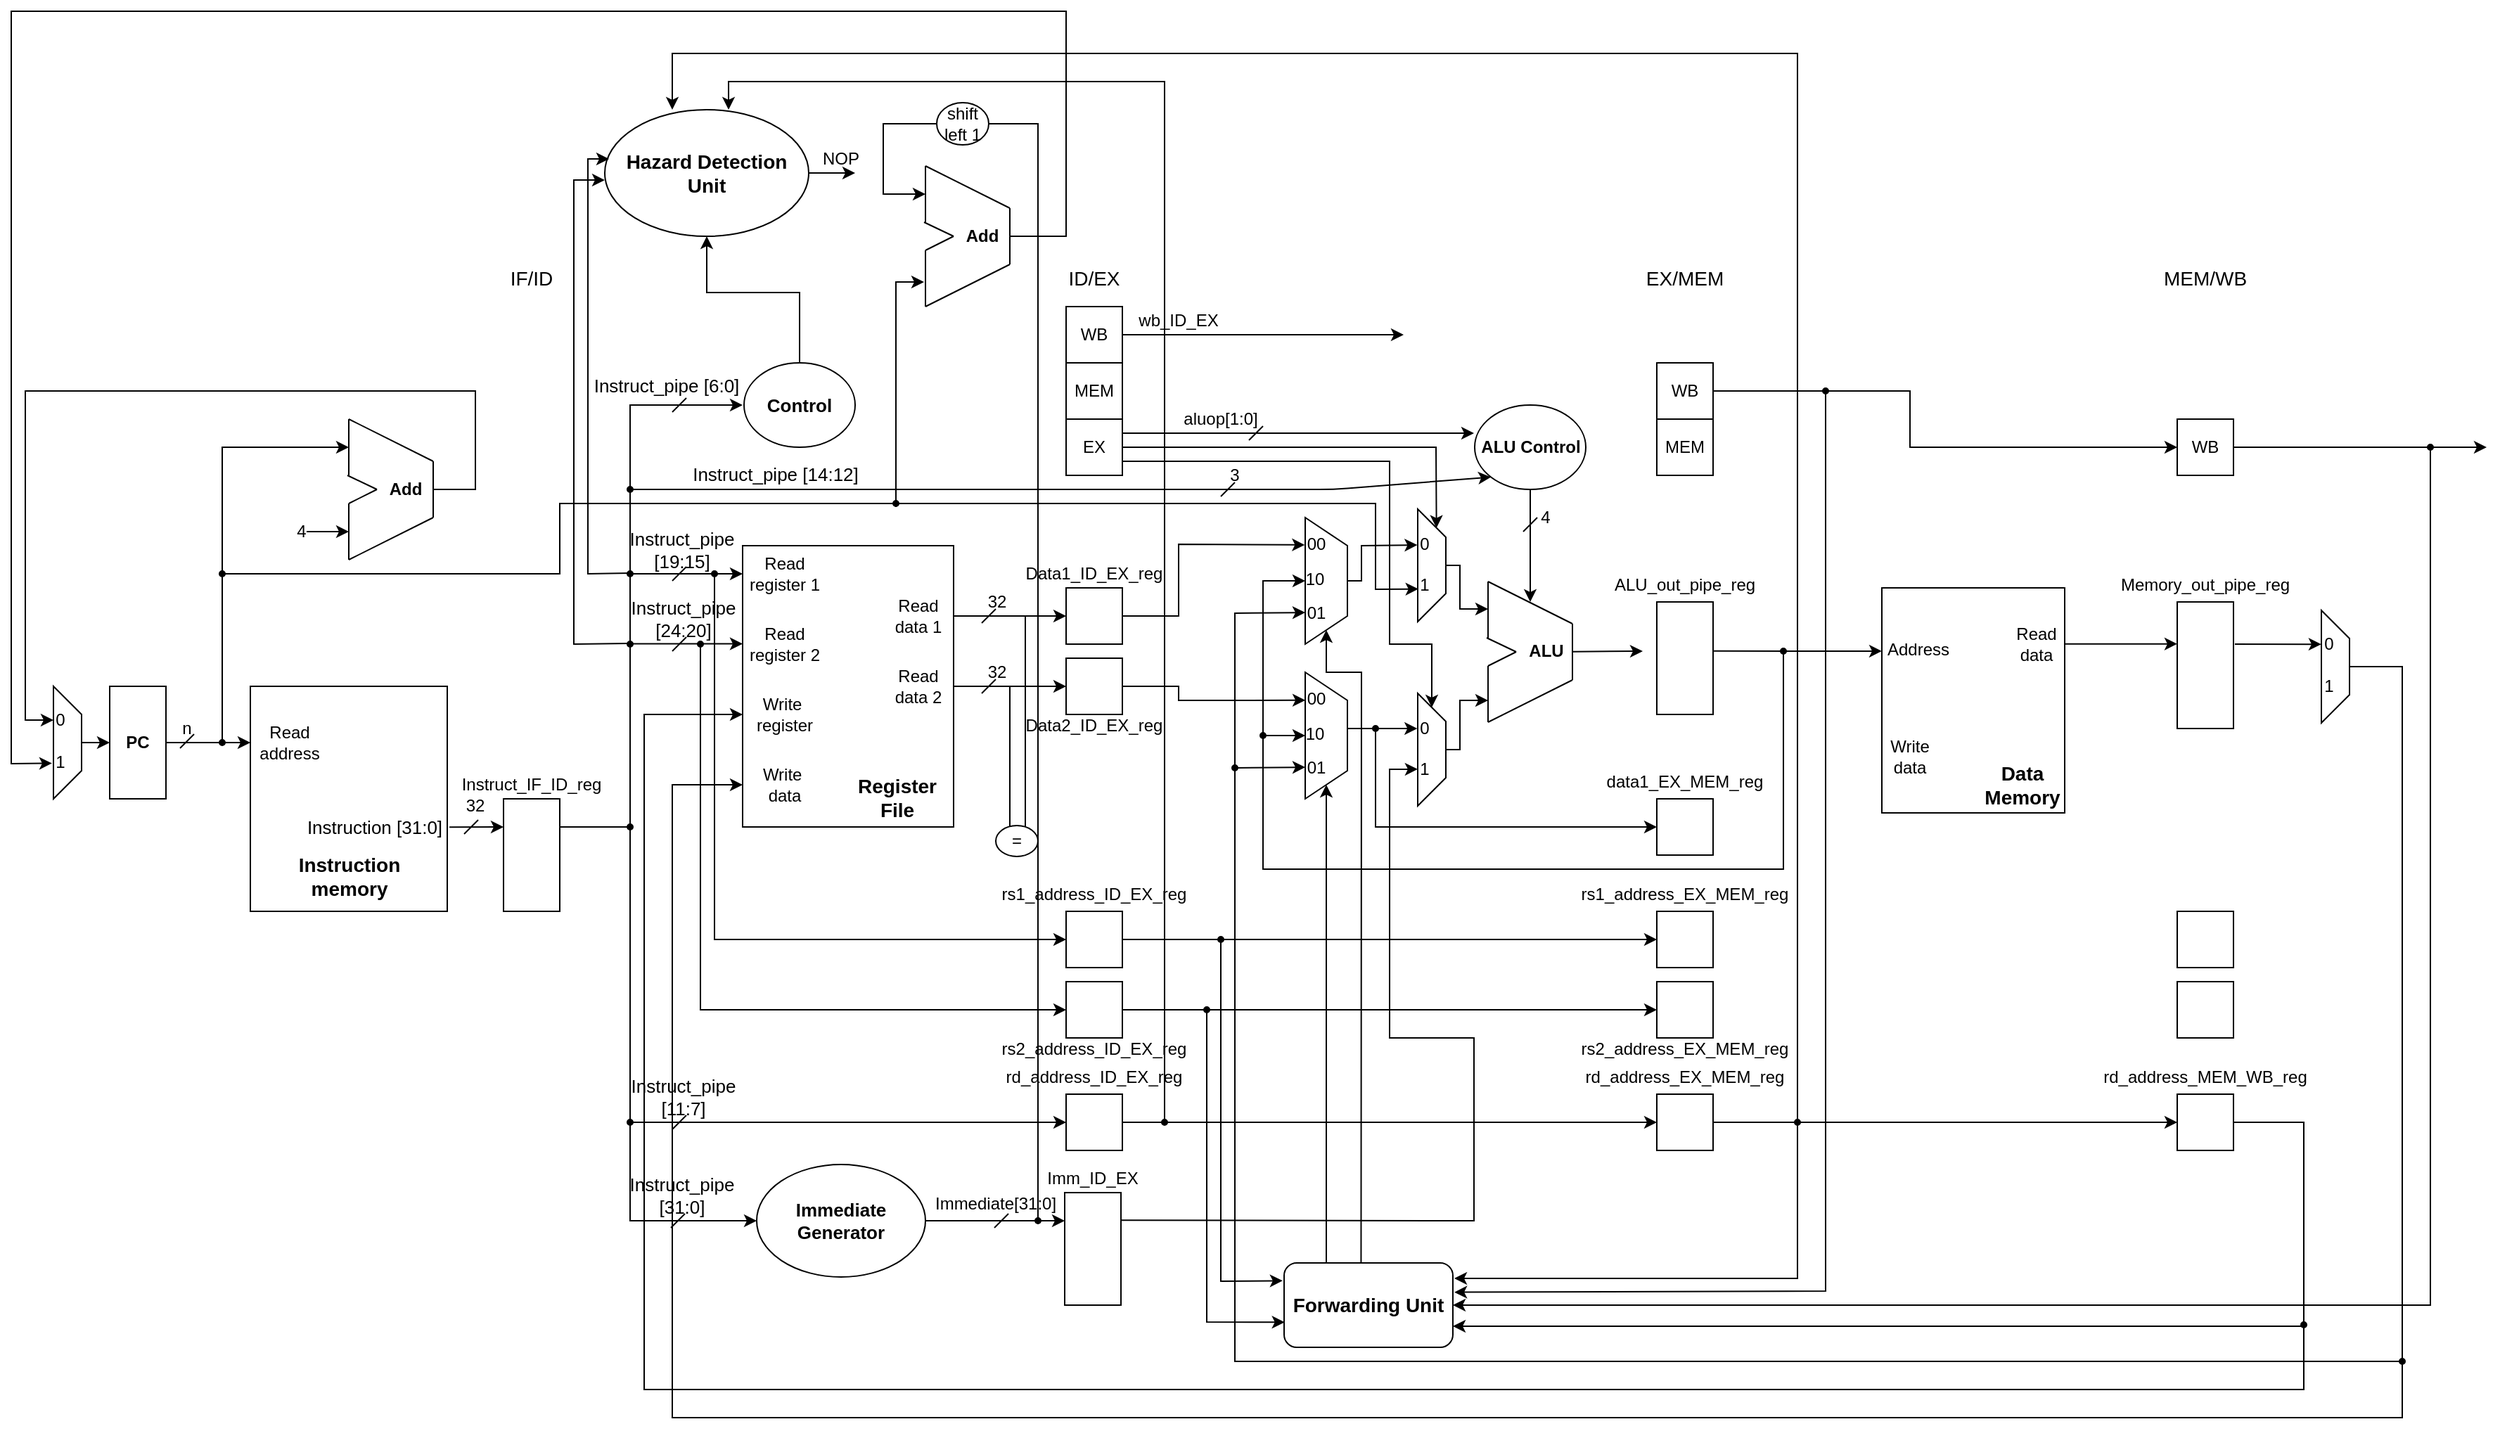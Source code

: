 <mxfile version="14.2.6" type="device"><diagram id="iIL16LaE4ix-qn7bf_lG" name="Page-1"><mxGraphModel dx="1673" dy="896" grid="1" gridSize="10" guides="1" tooltips="1" connect="1" arrows="1" fold="1" page="1" pageScale="1" pageWidth="2336" pageHeight="1654" math="0" shadow="0"><root><mxCell id="0"/><mxCell id="1" parent="0"/><mxCell id="Dtg95m63SMhEM4OotOuj-1" value="&lt;b&gt;PC&lt;/b&gt;" style="rounded=0;whiteSpace=wrap;html=1;" parent="1" vertex="1"><mxGeometry x="80" y="520" width="40" height="80" as="geometry"/></mxCell><mxCell id="Dtg95m63SMhEM4OotOuj-3" value="" style="endArrow=classic;html=1;exitX=1;exitY=0.5;exitDx=0;exitDy=0;" parent="1" source="Dtg95m63SMhEM4OotOuj-1" edge="1"><mxGeometry width="50" height="50" relative="1" as="geometry"><mxPoint x="150" y="590" as="sourcePoint"/><mxPoint x="180" y="560" as="targetPoint"/></mxGeometry></mxCell><mxCell id="Dtg95m63SMhEM4OotOuj-4" value="" style="endArrow=none;html=1;" parent="1" edge="1"><mxGeometry width="50" height="50" relative="1" as="geometry"><mxPoint x="130" y="564" as="sourcePoint"/><mxPoint x="140" y="554" as="targetPoint"/></mxGeometry></mxCell><mxCell id="Dtg95m63SMhEM4OotOuj-5" value="n&lt;br&gt;" style="text;html=1;strokeColor=none;fillColor=none;align=center;verticalAlign=middle;whiteSpace=wrap;rounded=0;" parent="1" vertex="1"><mxGeometry x="115" y="540" width="40" height="20" as="geometry"/></mxCell><mxCell id="Dtg95m63SMhEM4OotOuj-6" value="" style="rounded=0;whiteSpace=wrap;html=1;" parent="1" vertex="1"><mxGeometry x="180" y="520" width="140" height="160" as="geometry"/></mxCell><mxCell id="Dtg95m63SMhEM4OotOuj-7" value="&lt;font style=&quot;font-size: 14px&quot;&gt;&lt;b&gt;Instruction memory&lt;/b&gt;&lt;/font&gt;" style="text;html=1;strokeColor=none;fillColor=none;align=center;verticalAlign=middle;whiteSpace=wrap;rounded=0;" parent="1" vertex="1"><mxGeometry x="187.5" y="650" width="125" height="10" as="geometry"/></mxCell><mxCell id="Dtg95m63SMhEM4OotOuj-8" value="Read address&lt;br&gt;" style="text;html=1;strokeColor=none;fillColor=none;align=center;verticalAlign=middle;whiteSpace=wrap;rounded=0;" parent="1" vertex="1"><mxGeometry x="187.5" y="550" width="40" height="20" as="geometry"/></mxCell><mxCell id="Dtg95m63SMhEM4OotOuj-9" value="&lt;font style=&quot;font-size: 13px&quot;&gt;Instruction [31:0]&lt;/font&gt;" style="text;html=1;strokeColor=none;fillColor=none;align=center;verticalAlign=middle;whiteSpace=wrap;rounded=0;" parent="1" vertex="1"><mxGeometry x="217" y="610" width="103" height="20" as="geometry"/></mxCell><mxCell id="Dtg95m63SMhEM4OotOuj-11" value="" style="endArrow=none;html=1;" parent="1" edge="1"><mxGeometry width="50" height="50" relative="1" as="geometry"><mxPoint x="332" y="625" as="sourcePoint"/><mxPoint x="342" y="615" as="targetPoint"/></mxGeometry></mxCell><mxCell id="Dtg95m63SMhEM4OotOuj-12" value="32&lt;br&gt;" style="text;html=1;strokeColor=none;fillColor=none;align=center;verticalAlign=middle;whiteSpace=wrap;rounded=0;" parent="1" vertex="1"><mxGeometry x="320" y="600" width="40" height="10" as="geometry"/></mxCell><mxCell id="Dtg95m63SMhEM4OotOuj-13" value="" style="rounded=0;whiteSpace=wrap;html=1;" parent="1" vertex="1"><mxGeometry x="360" y="600" width="40" height="80" as="geometry"/></mxCell><mxCell id="Dtg95m63SMhEM4OotOuj-15" value="" style="endArrow=classic;html=1;exitX=1.011;exitY=0.626;exitDx=0;exitDy=0;exitPerimeter=0;" parent="1" source="Dtg95m63SMhEM4OotOuj-6" edge="1"><mxGeometry width="50" height="50" relative="1" as="geometry"><mxPoint x="350" y="670" as="sourcePoint"/><mxPoint x="360" y="620" as="targetPoint"/></mxGeometry></mxCell><mxCell id="Dtg95m63SMhEM4OotOuj-16" value="Instruct_IF_ID_reg" style="text;html=1;strokeColor=none;fillColor=none;align=center;verticalAlign=middle;whiteSpace=wrap;rounded=0;" parent="1" vertex="1"><mxGeometry x="350" y="580" width="60" height="20" as="geometry"/></mxCell><mxCell id="Dtg95m63SMhEM4OotOuj-18" value="" style="endArrow=none;html=1;exitX=1;exitY=0.25;exitDx=0;exitDy=0;" parent="1" source="Dtg95m63SMhEM4OotOuj-13" edge="1"><mxGeometry width="50" height="50" relative="1" as="geometry"><mxPoint x="480" y="670" as="sourcePoint"/><mxPoint x="450" y="620" as="targetPoint"/></mxGeometry></mxCell><mxCell id="Dtg95m63SMhEM4OotOuj-19" value="" style="endArrow=classic;html=1;rounded=0;entryX=0;entryY=0.5;entryDx=0;entryDy=0;" parent="1" target="Dtg95m63SMhEM4OotOuj-21" edge="1"><mxGeometry width="50" height="50" relative="1" as="geometry"><mxPoint x="450" y="620" as="sourcePoint"/><mxPoint x="530" y="520" as="targetPoint"/><Array as="points"><mxPoint x="450" y="520"/><mxPoint x="450" y="440"/></Array></mxGeometry></mxCell><mxCell id="Dtg95m63SMhEM4OotOuj-20" value="" style="rounded=0;whiteSpace=wrap;html=1;" parent="1" vertex="1"><mxGeometry x="530" y="420" width="150" height="200" as="geometry"/></mxCell><mxCell id="Dtg95m63SMhEM4OotOuj-21" value="Read register 1" style="text;html=1;strokeColor=none;fillColor=none;align=center;verticalAlign=middle;whiteSpace=wrap;rounded=0;" parent="1" vertex="1"><mxGeometry x="530" y="430" width="60" height="20" as="geometry"/></mxCell><mxCell id="Dtg95m63SMhEM4OotOuj-22" value="Read register 2" style="text;html=1;strokeColor=none;fillColor=none;align=center;verticalAlign=middle;whiteSpace=wrap;rounded=0;" parent="1" vertex="1"><mxGeometry x="530" y="480" width="60" height="20" as="geometry"/></mxCell><mxCell id="Dtg95m63SMhEM4OotOuj-23" value="Write&amp;nbsp;&lt;br&gt;register" style="text;html=1;strokeColor=none;fillColor=none;align=center;verticalAlign=middle;whiteSpace=wrap;rounded=0;" parent="1" vertex="1"><mxGeometry x="530" y="530" width="60" height="20" as="geometry"/></mxCell><mxCell id="Dtg95m63SMhEM4OotOuj-24" value="Write&amp;nbsp;&lt;br&gt;data&lt;br&gt;" style="text;html=1;strokeColor=none;fillColor=none;align=center;verticalAlign=middle;whiteSpace=wrap;rounded=0;" parent="1" vertex="1"><mxGeometry x="530" y="580" width="60" height="20" as="geometry"/></mxCell><mxCell id="Dtg95m63SMhEM4OotOuj-25" value="Read data 1" style="text;html=1;strokeColor=none;fillColor=none;align=center;verticalAlign=middle;whiteSpace=wrap;rounded=0;" parent="1" vertex="1"><mxGeometry x="630" y="460" width="50" height="20" as="geometry"/></mxCell><mxCell id="Dtg95m63SMhEM4OotOuj-26" value="Read data 2" style="text;html=1;strokeColor=none;fillColor=none;align=center;verticalAlign=middle;whiteSpace=wrap;rounded=0;" parent="1" vertex="1"><mxGeometry x="630" y="510" width="50" height="20" as="geometry"/></mxCell><mxCell id="Dtg95m63SMhEM4OotOuj-27" value="&lt;font style=&quot;font-size: 14px&quot;&gt;&lt;b&gt;Register File&lt;/b&gt;&lt;/font&gt;" style="text;html=1;strokeColor=none;fillColor=none;align=center;verticalAlign=middle;whiteSpace=wrap;rounded=0;" parent="1" vertex="1"><mxGeometry x="610" y="589" width="60" height="20" as="geometry"/></mxCell><mxCell id="Dtg95m63SMhEM4OotOuj-28" value="" style="endArrow=classic;html=1;" parent="1" edge="1"><mxGeometry width="50" height="50" relative="1" as="geometry"><mxPoint x="450" y="489.76" as="sourcePoint"/><mxPoint x="530" y="489.76" as="targetPoint"/></mxGeometry></mxCell><mxCell id="Dtg95m63SMhEM4OotOuj-29" value="" style="endArrow=classic;html=1;" parent="1" edge="1"><mxGeometry width="50" height="50" relative="1" as="geometry"><mxPoint x="450" y="830" as="sourcePoint"/><mxPoint x="760" y="830" as="targetPoint"/></mxGeometry></mxCell><mxCell id="Dtg95m63SMhEM4OotOuj-31" value="&lt;font style=&quot;font-size: 13px&quot;&gt;Instruct_pipe [19:15]&lt;/font&gt;" style="text;html=1;strokeColor=none;fillColor=none;align=center;verticalAlign=middle;whiteSpace=wrap;rounded=0;" parent="1" vertex="1"><mxGeometry x="432" y="413" width="110" height="20" as="geometry"/></mxCell><mxCell id="Dtg95m63SMhEM4OotOuj-32" value="&lt;font style=&quot;font-size: 13px&quot;&gt;Instruct_pipe [24:20]&lt;/font&gt;" style="text;html=1;strokeColor=none;fillColor=none;align=center;verticalAlign=middle;whiteSpace=wrap;rounded=0;" parent="1" vertex="1"><mxGeometry x="433" y="463" width="110" height="17" as="geometry"/></mxCell><mxCell id="Dtg95m63SMhEM4OotOuj-33" value="&lt;span style=&quot;font-size: 13px&quot;&gt;Instruct_pipe [11:7]&lt;/span&gt;" style="text;html=1;strokeColor=none;fillColor=none;align=center;verticalAlign=middle;whiteSpace=wrap;rounded=0;" parent="1" vertex="1"><mxGeometry x="433" y="803" width="110" height="17" as="geometry"/></mxCell><mxCell id="Dtg95m63SMhEM4OotOuj-34" value="" style="endArrow=classic;html=1;rounded=0;entryX=0;entryY=0.5;entryDx=0;entryDy=0;" parent="1" target="Dtg95m63SMhEM4OotOuj-35" edge="1"><mxGeometry width="50" height="50" relative="1" as="geometry"><mxPoint x="450" y="620" as="sourcePoint"/><mxPoint x="540" y="740" as="targetPoint"/><Array as="points"><mxPoint x="450" y="740"/><mxPoint x="450" y="900"/></Array></mxGeometry></mxCell><mxCell id="Dtg95m63SMhEM4OotOuj-35" value="&lt;b&gt;&lt;font style=&quot;font-size: 13px&quot;&gt;Immediate Generator&lt;/font&gt;&lt;/b&gt;" style="ellipse;whiteSpace=wrap;html=1;" parent="1" vertex="1"><mxGeometry x="540" y="860" width="120" height="80" as="geometry"/></mxCell><mxCell id="Dtg95m63SMhEM4OotOuj-36" value="" style="endArrow=none;html=1;" parent="1" edge="1"><mxGeometry width="50" height="50" relative="1" as="geometry"><mxPoint x="479" y="905" as="sourcePoint"/><mxPoint x="489" y="895" as="targetPoint"/></mxGeometry></mxCell><mxCell id="Dtg95m63SMhEM4OotOuj-37" value="" style="endArrow=none;html=1;" parent="1" edge="1"><mxGeometry width="50" height="50" relative="1" as="geometry"><mxPoint x="480" y="835" as="sourcePoint"/><mxPoint x="490" y="825" as="targetPoint"/></mxGeometry></mxCell><mxCell id="Dtg95m63SMhEM4OotOuj-38" value="" style="endArrow=none;html=1;" parent="1" edge="1"><mxGeometry width="50" height="50" relative="1" as="geometry"><mxPoint x="480" y="495" as="sourcePoint"/><mxPoint x="490" y="485" as="targetPoint"/></mxGeometry></mxCell><mxCell id="Dtg95m63SMhEM4OotOuj-39" value="" style="endArrow=none;html=1;" parent="1" edge="1"><mxGeometry width="50" height="50" relative="1" as="geometry"><mxPoint x="480" y="445" as="sourcePoint"/><mxPoint x="490" y="435" as="targetPoint"/></mxGeometry></mxCell><mxCell id="Dtg95m63SMhEM4OotOuj-40" value="&lt;span style=&quot;font-size: 13px&quot;&gt;Instruct_pipe [31:0]&lt;/span&gt;" style="text;html=1;strokeColor=none;fillColor=none;align=center;verticalAlign=middle;whiteSpace=wrap;rounded=0;" parent="1" vertex="1"><mxGeometry x="432" y="873" width="110" height="17" as="geometry"/></mxCell><mxCell id="Dtg95m63SMhEM4OotOuj-41" value="" style="endArrow=classic;html=1;exitX=1;exitY=0.5;exitDx=0;exitDy=0;" parent="1" source="Dtg95m63SMhEM4OotOuj-35" edge="1"><mxGeometry width="50" height="50" relative="1" as="geometry"><mxPoint x="669" y="900" as="sourcePoint"/><mxPoint x="759" y="900" as="targetPoint"/></mxGeometry></mxCell><mxCell id="Dtg95m63SMhEM4OotOuj-42" value="Immediate[31:0]" style="text;html=1;strokeColor=none;fillColor=none;align=center;verticalAlign=middle;whiteSpace=wrap;rounded=0;" parent="1" vertex="1"><mxGeometry x="690" y="878" width="40" height="20" as="geometry"/></mxCell><mxCell id="Dtg95m63SMhEM4OotOuj-43" value="" style="endArrow=none;html=1;" parent="1" edge="1"><mxGeometry width="50" height="50" relative="1" as="geometry"><mxPoint x="709" y="905" as="sourcePoint"/><mxPoint x="719" y="895" as="targetPoint"/></mxGeometry></mxCell><mxCell id="Dtg95m63SMhEM4OotOuj-44" value="" style="rounded=0;whiteSpace=wrap;html=1;" parent="1" vertex="1"><mxGeometry x="759" y="880" width="40" height="80" as="geometry"/></mxCell><mxCell id="Dtg95m63SMhEM4OotOuj-45" value="Imm_ID_EX&lt;br&gt;" style="text;html=1;strokeColor=none;fillColor=none;align=center;verticalAlign=middle;whiteSpace=wrap;rounded=0;" parent="1" vertex="1"><mxGeometry x="749" y="860" width="60" height="20" as="geometry"/></mxCell><mxCell id="Dtg95m63SMhEM4OotOuj-46" value="" style="endArrow=classic;html=1;exitX=1;exitY=0.5;exitDx=0;exitDy=0;entryX=0;entryY=0.5;entryDx=0;entryDy=0;" parent="1" source="Dtg95m63SMhEM4OotOuj-25" target="Dtg95m63SMhEM4OotOuj-59" edge="1"><mxGeometry width="50" height="50" relative="1" as="geometry"><mxPoint x="740" y="470" as="sourcePoint"/><mxPoint x="740" y="470" as="targetPoint"/></mxGeometry></mxCell><mxCell id="Dtg95m63SMhEM4OotOuj-47" value="" style="endArrow=classic;html=1;exitX=1;exitY=0.5;exitDx=0;exitDy=0;entryX=0;entryY=0.5;entryDx=0;entryDy=0;" parent="1" target="Dtg95m63SMhEM4OotOuj-60" edge="1"><mxGeometry width="50" height="50" relative="1" as="geometry"><mxPoint x="680" y="520" as="sourcePoint"/><mxPoint x="740" y="520" as="targetPoint"/></mxGeometry></mxCell><mxCell id="Dtg95m63SMhEM4OotOuj-48" value="" style="endArrow=none;html=1;" parent="1" edge="1"><mxGeometry width="50" height="50" relative="1" as="geometry"><mxPoint x="700" y="525" as="sourcePoint"/><mxPoint x="710" y="515" as="targetPoint"/></mxGeometry></mxCell><mxCell id="Dtg95m63SMhEM4OotOuj-49" value="" style="endArrow=none;html=1;" parent="1" edge="1"><mxGeometry width="50" height="50" relative="1" as="geometry"><mxPoint x="700" y="475" as="sourcePoint"/><mxPoint x="710" y="465" as="targetPoint"/></mxGeometry></mxCell><mxCell id="nWw613FsFaIRMoCWKAp6-141" style="edgeStyle=orthogonalEdgeStyle;rounded=0;orthogonalLoop=1;jettySize=auto;html=1;entryX=0.5;entryY=1;entryDx=0;entryDy=0;" parent="1" source="Dtg95m63SMhEM4OotOuj-50" target="nWw613FsFaIRMoCWKAp6-118" edge="1"><mxGeometry relative="1" as="geometry"><mxPoint x="560" y="220" as="targetPoint"/><Array as="points"><mxPoint x="571" y="240"/><mxPoint x="505" y="240"/></Array></mxGeometry></mxCell><mxCell id="Dtg95m63SMhEM4OotOuj-50" value="&lt;b&gt;&lt;font style=&quot;font-size: 13px&quot;&gt;Control&lt;/font&gt;&lt;/b&gt;" style="ellipse;whiteSpace=wrap;html=1;" parent="1" vertex="1"><mxGeometry x="531" y="290" width="79" height="60" as="geometry"/></mxCell><mxCell id="Dtg95m63SMhEM4OotOuj-51" value="" style="endArrow=classic;html=1;rounded=0;" parent="1" edge="1"><mxGeometry width="50" height="50" relative="1" as="geometry"><mxPoint x="450" y="440" as="sourcePoint"/><mxPoint x="530" y="320" as="targetPoint"/><Array as="points"><mxPoint x="450" y="320"/></Array></mxGeometry></mxCell><mxCell id="Dtg95m63SMhEM4OotOuj-52" value="32" style="text;html=1;strokeColor=none;fillColor=none;align=center;verticalAlign=middle;whiteSpace=wrap;rounded=0;" parent="1" vertex="1"><mxGeometry x="691" y="450" width="40" height="20" as="geometry"/></mxCell><mxCell id="Dtg95m63SMhEM4OotOuj-53" value="32" style="text;html=1;strokeColor=none;fillColor=none;align=center;verticalAlign=middle;whiteSpace=wrap;rounded=0;" parent="1" vertex="1"><mxGeometry x="691" y="500" width="40" height="20" as="geometry"/></mxCell><mxCell id="Dtg95m63SMhEM4OotOuj-54" value="" style="verticalLabelPosition=bottom;shadow=0;dashed=0;align=center;html=1;verticalAlign=top;shape=mxgraph.electrical.logic_gates.inverting_contact;fillColor=#000000;" parent="1" vertex="1"><mxGeometry x="447.5" y="437.5" width="5" height="5" as="geometry"/></mxCell><mxCell id="Dtg95m63SMhEM4OotOuj-55" value="" style="verticalLabelPosition=bottom;shadow=0;dashed=0;align=center;html=1;verticalAlign=top;shape=mxgraph.electrical.logic_gates.inverting_contact;fillColor=#000000;" parent="1" vertex="1"><mxGeometry x="447.5" y="487.5" width="5" height="5" as="geometry"/></mxCell><mxCell id="Dtg95m63SMhEM4OotOuj-56" value="" style="verticalLabelPosition=bottom;shadow=0;dashed=0;align=center;html=1;verticalAlign=top;shape=mxgraph.electrical.logic_gates.inverting_contact;fillColor=#000000;" parent="1" vertex="1"><mxGeometry x="447.5" y="827.5" width="5" height="5" as="geometry"/></mxCell><mxCell id="Dtg95m63SMhEM4OotOuj-58" value="" style="verticalLabelPosition=bottom;shadow=0;dashed=0;align=center;html=1;verticalAlign=top;shape=mxgraph.electrical.logic_gates.inverting_contact;fillColor=#000000;" parent="1" vertex="1"><mxGeometry x="447.5" y="617.5" width="5" height="5" as="geometry"/></mxCell><mxCell id="Dtg95m63SMhEM4OotOuj-59" value="" style="rounded=0;whiteSpace=wrap;html=1;" parent="1" vertex="1"><mxGeometry x="760" y="450" width="40" height="40" as="geometry"/></mxCell><mxCell id="Dtg95m63SMhEM4OotOuj-60" value="" style="rounded=0;whiteSpace=wrap;html=1;" parent="1" vertex="1"><mxGeometry x="760" y="500" width="40" height="40" as="geometry"/></mxCell><mxCell id="Dtg95m63SMhEM4OotOuj-61" value="Data1_ID_EX_reg" style="text;html=1;strokeColor=none;fillColor=none;align=center;verticalAlign=middle;whiteSpace=wrap;rounded=0;" parent="1" vertex="1"><mxGeometry x="760" y="430" width="40" height="20" as="geometry"/></mxCell><mxCell id="Dtg95m63SMhEM4OotOuj-62" value="Data2_ID_EX_reg&lt;br&gt;" style="text;html=1;strokeColor=none;fillColor=none;align=center;verticalAlign=middle;whiteSpace=wrap;rounded=0;" parent="1" vertex="1"><mxGeometry x="760" y="537.5" width="40" height="20" as="geometry"/></mxCell><mxCell id="Dtg95m63SMhEM4OotOuj-63" value="&lt;font style=&quot;font-size: 13px&quot;&gt;Instruct_pipe [6:0]&lt;/font&gt;" style="text;html=1;strokeColor=none;fillColor=none;align=center;verticalAlign=middle;whiteSpace=wrap;rounded=0;" parent="1" vertex="1"><mxGeometry x="417" y="296" width="118" height="20" as="geometry"/></mxCell><mxCell id="Dtg95m63SMhEM4OotOuj-64" value="" style="endArrow=none;html=1;" parent="1" edge="1"><mxGeometry width="50" height="50" relative="1" as="geometry"><mxPoint x="480" y="325" as="sourcePoint"/><mxPoint x="490" y="315" as="targetPoint"/></mxGeometry></mxCell><mxCell id="Dtg95m63SMhEM4OotOuj-65" value="" style="shape=trapezoid;perimeter=trapezoidPerimeter;whiteSpace=wrap;html=1;fixedSize=1;fillColor=#FFFFFF;direction=south;" parent="1" vertex="1"><mxGeometry x="40" y="520" width="20" height="80" as="geometry"/></mxCell><mxCell id="Dtg95m63SMhEM4OotOuj-67" value="" style="endArrow=classic;html=1;exitX=0.5;exitY=0;exitDx=0;exitDy=0;" parent="1" source="Dtg95m63SMhEM4OotOuj-65" edge="1"><mxGeometry width="50" height="50" relative="1" as="geometry"><mxPoint x="30" y="610" as="sourcePoint"/><mxPoint x="80" y="560" as="targetPoint"/></mxGeometry></mxCell><mxCell id="Dtg95m63SMhEM4OotOuj-68" value="0" style="text;html=1;strokeColor=none;fillColor=none;align=center;verticalAlign=middle;whiteSpace=wrap;rounded=0;" parent="1" vertex="1"><mxGeometry x="25" y="534" width="40" height="20" as="geometry"/></mxCell><mxCell id="Dtg95m63SMhEM4OotOuj-69" value="1" style="text;html=1;strokeColor=none;fillColor=none;align=center;verticalAlign=middle;whiteSpace=wrap;rounded=0;" parent="1" vertex="1"><mxGeometry x="25" y="564" width="40" height="20" as="geometry"/></mxCell><mxCell id="Dtg95m63SMhEM4OotOuj-70" value="" style="endArrow=classic;html=1;rounded=0;" parent="1" edge="1"><mxGeometry width="50" height="50" relative="1" as="geometry"><mxPoint x="160" y="560" as="sourcePoint"/><mxPoint x="250" y="350" as="targetPoint"/><Array as="points"><mxPoint x="160" y="380"/><mxPoint x="160" y="350"/></Array></mxGeometry></mxCell><mxCell id="Dtg95m63SMhEM4OotOuj-78" value="" style="group" parent="1" vertex="1" connectable="0"><mxGeometry x="249" y="330" width="61" height="100" as="geometry"/></mxCell><mxCell id="Dtg95m63SMhEM4OotOuj-71" value="" style="endArrow=none;html=1;" parent="Dtg95m63SMhEM4OotOuj-78" edge="1"><mxGeometry width="50" height="50" relative="1" as="geometry"><mxPoint x="1" y="100" as="sourcePoint"/><mxPoint x="61" y="70" as="targetPoint"/></mxGeometry></mxCell><mxCell id="Dtg95m63SMhEM4OotOuj-72" value="" style="endArrow=none;html=1;" parent="Dtg95m63SMhEM4OotOuj-78" edge="1"><mxGeometry width="50" height="50" relative="1" as="geometry"><mxPoint x="61" y="70" as="sourcePoint"/><mxPoint x="61" y="30" as="targetPoint"/></mxGeometry></mxCell><mxCell id="Dtg95m63SMhEM4OotOuj-73" value="" style="endArrow=none;html=1;" parent="Dtg95m63SMhEM4OotOuj-78" edge="1"><mxGeometry width="50" height="50" relative="1" as="geometry"><mxPoint x="1" as="sourcePoint"/><mxPoint x="61" y="30" as="targetPoint"/></mxGeometry></mxCell><mxCell id="Dtg95m63SMhEM4OotOuj-74" value="" style="endArrow=none;html=1;" parent="Dtg95m63SMhEM4OotOuj-78" edge="1"><mxGeometry width="50" height="50" relative="1" as="geometry"><mxPoint y="40" as="sourcePoint"/><mxPoint x="21" y="50" as="targetPoint"/></mxGeometry></mxCell><mxCell id="Dtg95m63SMhEM4OotOuj-75" value="" style="endArrow=none;html=1;" parent="Dtg95m63SMhEM4OotOuj-78" edge="1"><mxGeometry width="50" height="50" relative="1" as="geometry"><mxPoint x="1" y="60" as="sourcePoint"/><mxPoint x="21" y="50" as="targetPoint"/></mxGeometry></mxCell><mxCell id="Dtg95m63SMhEM4OotOuj-76" value="" style="endArrow=none;html=1;" parent="Dtg95m63SMhEM4OotOuj-78" edge="1"><mxGeometry width="50" height="50" relative="1" as="geometry"><mxPoint x="1" y="40" as="sourcePoint"/><mxPoint x="1" as="targetPoint"/></mxGeometry></mxCell><mxCell id="Dtg95m63SMhEM4OotOuj-77" value="" style="endArrow=none;html=1;" parent="Dtg95m63SMhEM4OotOuj-78" edge="1"><mxGeometry width="50" height="50" relative="1" as="geometry"><mxPoint x="1" y="100" as="sourcePoint"/><mxPoint x="1" y="60" as="targetPoint"/></mxGeometry></mxCell><mxCell id="Dtg95m63SMhEM4OotOuj-79" value="&lt;b&gt;Add&lt;/b&gt;" style="text;html=1;align=center;verticalAlign=middle;resizable=0;points=[];autosize=1;" parent="1" vertex="1"><mxGeometry x="270" y="370" width="40" height="20" as="geometry"/></mxCell><mxCell id="Dtg95m63SMhEM4OotOuj-82" value="4" style="text;html=1;strokeColor=none;fillColor=none;align=center;verticalAlign=middle;whiteSpace=wrap;rounded=0;" parent="1" vertex="1"><mxGeometry x="210" y="400" width="12.5" height="20" as="geometry"/></mxCell><mxCell id="Dtg95m63SMhEM4OotOuj-83" value="" style="endArrow=classic;html=1;" parent="1" edge="1"><mxGeometry width="50" height="50" relative="1" as="geometry"><mxPoint x="220" y="410" as="sourcePoint"/><mxPoint x="250" y="410" as="targetPoint"/></mxGeometry></mxCell><mxCell id="Dtg95m63SMhEM4OotOuj-84" value="" style="endArrow=classic;html=1;exitX=0.991;exitY=0.5;exitDx=0;exitDy=0;exitPerimeter=0;rounded=0;" parent="1" source="Dtg95m63SMhEM4OotOuj-79" edge="1"><mxGeometry width="50" height="50" relative="1" as="geometry"><mxPoint x="311.44" y="382.14" as="sourcePoint"/><mxPoint x="40" y="544" as="targetPoint"/><Array as="points"><mxPoint x="340" y="380"/><mxPoint x="340" y="350"/><mxPoint x="340" y="310"/><mxPoint x="20" y="310"/><mxPoint x="20" y="544"/></Array></mxGeometry></mxCell><mxCell id="Dtg95m63SMhEM4OotOuj-85" value="" style="endArrow=none;html=1;entryX=0.75;entryY=1;entryDx=0;entryDy=0;" parent="1" edge="1"><mxGeometry width="50" height="50" relative="1" as="geometry"><mxPoint x="720" y="620" as="sourcePoint"/><mxPoint x="720" y="520" as="targetPoint"/></mxGeometry></mxCell><mxCell id="Dtg95m63SMhEM4OotOuj-86" value="" style="endArrow=none;html=1;entryX=1;entryY=1;entryDx=0;entryDy=0;" parent="1" target="Dtg95m63SMhEM4OotOuj-52" edge="1"><mxGeometry width="50" height="50" relative="1" as="geometry"><mxPoint x="731" y="620" as="sourcePoint"/><mxPoint x="730" y="510" as="targetPoint"/></mxGeometry></mxCell><mxCell id="Dtg95m63SMhEM4OotOuj-87" value="" style="ellipse;whiteSpace=wrap;html=1;fillColor=#FFFFFF;" parent="1" vertex="1"><mxGeometry x="710" y="619" width="30" height="22" as="geometry"/></mxCell><mxCell id="Dtg95m63SMhEM4OotOuj-88" value="=" style="text;html=1;strokeColor=none;fillColor=none;align=center;verticalAlign=middle;whiteSpace=wrap;rounded=0;" parent="1" vertex="1"><mxGeometry x="705" y="620" width="40" height="20" as="geometry"/></mxCell><mxCell id="nWw613FsFaIRMoCWKAp6-20" style="edgeStyle=orthogonalEdgeStyle;rounded=0;orthogonalLoop=1;jettySize=auto;html=1;" parent="1" source="Dtg95m63SMhEM4OotOuj-106" edge="1"><mxGeometry relative="1" as="geometry"><mxPoint x="1090" y="460" as="targetPoint"/></mxGeometry></mxCell><mxCell id="Dtg95m63SMhEM4OotOuj-106" value="&lt;b&gt;ALU Control&lt;/b&gt;" style="ellipse;whiteSpace=wrap;html=1;" parent="1" vertex="1"><mxGeometry x="1050.5" y="320" width="79" height="60" as="geometry"/></mxCell><mxCell id="Dtg95m63SMhEM4OotOuj-109" value="" style="rounded=0;whiteSpace=wrap;html=1;" parent="1" vertex="1"><mxGeometry x="1180" y="460" width="40" height="80" as="geometry"/></mxCell><mxCell id="Dtg95m63SMhEM4OotOuj-110" value="ALU_out_pipe_reg&lt;br&gt;" style="text;html=1;strokeColor=none;fillColor=none;align=center;verticalAlign=middle;whiteSpace=wrap;rounded=0;" parent="1" vertex="1"><mxGeometry x="1180" y="437.5" width="40" height="20" as="geometry"/></mxCell><mxCell id="Dtg95m63SMhEM4OotOuj-115" value="&lt;font style=&quot;font-size: 14px&quot;&gt;IF/ID&lt;/font&gt;" style="text;html=1;strokeColor=none;fillColor=none;align=center;verticalAlign=middle;whiteSpace=wrap;rounded=0;dashed=1;" parent="1" vertex="1"><mxGeometry x="360" y="220" width="40" height="20" as="geometry"/></mxCell><mxCell id="Dtg95m63SMhEM4OotOuj-116" value="&lt;font style=&quot;font-size: 14px&quot;&gt;ID/EX&lt;/font&gt;" style="text;html=1;strokeColor=none;fillColor=none;align=center;verticalAlign=middle;whiteSpace=wrap;rounded=0;dashed=1;" parent="1" vertex="1"><mxGeometry x="760" y="220" width="40" height="20" as="geometry"/></mxCell><mxCell id="Dtg95m63SMhEM4OotOuj-117" value="&lt;font style=&quot;font-size: 14px&quot;&gt;EX/MEM&lt;/font&gt;" style="text;html=1;strokeColor=none;fillColor=none;align=center;verticalAlign=middle;whiteSpace=wrap;rounded=0;dashed=1;" parent="1" vertex="1"><mxGeometry x="1180" y="220" width="40" height="20" as="geometry"/></mxCell><mxCell id="Dtg95m63SMhEM4OotOuj-125" value="" style="endArrow=classic;html=1;exitX=0.965;exitY=0.457;exitDx=0;exitDy=0;exitPerimeter=0;entryX=0;entryY=0.281;entryDx=0;entryDy=0;entryPerimeter=0;" parent="1" target="Dtg95m63SMhEM4OotOuj-118" edge="1"><mxGeometry width="50" height="50" relative="1" as="geometry"><mxPoint x="1219.53" y="494.92" as="sourcePoint"/><mxPoint x="1310" y="480" as="targetPoint"/></mxGeometry></mxCell><mxCell id="Dtg95m63SMhEM4OotOuj-126" value="" style="group" parent="1" vertex="1" connectable="0"><mxGeometry x="1340" y="450" width="130" height="160" as="geometry"/></mxCell><mxCell id="Dtg95m63SMhEM4OotOuj-118" value="" style="rounded=0;whiteSpace=wrap;html=1;strokeWidth=1;fillColor=none;" parent="Dtg95m63SMhEM4OotOuj-126" vertex="1"><mxGeometry width="130" height="160" as="geometry"/></mxCell><mxCell id="Dtg95m63SMhEM4OotOuj-119" value="&lt;font style=&quot;font-size: 14px&quot;&gt;&lt;b&gt;Data Memory&lt;/b&gt;&lt;/font&gt;" style="text;html=1;strokeColor=none;fillColor=none;align=center;verticalAlign=middle;whiteSpace=wrap;rounded=0;" parent="Dtg95m63SMhEM4OotOuj-126" vertex="1"><mxGeometry x="80" y="130" width="40" height="20" as="geometry"/></mxCell><mxCell id="Dtg95m63SMhEM4OotOuj-120" value="Address" style="text;html=1;strokeColor=none;fillColor=none;align=center;verticalAlign=middle;whiteSpace=wrap;rounded=0;" parent="Dtg95m63SMhEM4OotOuj-126" vertex="1"><mxGeometry x="6" y="33.5" width="40" height="20" as="geometry"/></mxCell><mxCell id="Dtg95m63SMhEM4OotOuj-122" value="Read&lt;br&gt;data" style="text;html=1;strokeColor=none;fillColor=none;align=center;verticalAlign=middle;whiteSpace=wrap;rounded=0;" parent="Dtg95m63SMhEM4OotOuj-126" vertex="1"><mxGeometry x="90" y="30" width="40" height="20" as="geometry"/></mxCell><mxCell id="Dtg95m63SMhEM4OotOuj-123" value="Write data" style="text;html=1;strokeColor=none;fillColor=none;align=center;verticalAlign=middle;whiteSpace=wrap;rounded=0;" parent="Dtg95m63SMhEM4OotOuj-126" vertex="1"><mxGeometry y="110" width="40" height="20" as="geometry"/></mxCell><mxCell id="Dtg95m63SMhEM4OotOuj-127" value="" style="endArrow=classic;html=1;" parent="1" edge="1"><mxGeometry width="50" height="50" relative="1" as="geometry"><mxPoint x="1470" y="489.84" as="sourcePoint"/><mxPoint x="1550" y="489.84" as="targetPoint"/></mxGeometry></mxCell><mxCell id="Dtg95m63SMhEM4OotOuj-128" value="" style="rounded=0;whiteSpace=wrap;html=1;strokeWidth=1;fillColor=none;" parent="1" vertex="1"><mxGeometry x="1550" y="460" width="40" height="90" as="geometry"/></mxCell><mxCell id="Dtg95m63SMhEM4OotOuj-129" value="Memory_out_pipe_reg" style="text;html=1;strokeColor=none;fillColor=none;align=center;verticalAlign=middle;whiteSpace=wrap;rounded=0;" parent="1" vertex="1"><mxGeometry x="1550" y="437.5" width="40" height="20" as="geometry"/></mxCell><mxCell id="Dtg95m63SMhEM4OotOuj-131" value="&lt;font style=&quot;font-size: 14px&quot;&gt;MEM/WB&lt;/font&gt;" style="text;html=1;strokeColor=none;fillColor=none;align=center;verticalAlign=middle;whiteSpace=wrap;rounded=0;dashed=1;" parent="1" vertex="1"><mxGeometry x="1550" y="220" width="40" height="20" as="geometry"/></mxCell><mxCell id="nWw613FsFaIRMoCWKAp6-2" value="" style="endArrow=classic;html=1;entryX=0.313;entryY=1.018;entryDx=0;entryDy=0;entryPerimeter=0;" parent="1" target="nWw613FsFaIRMoCWKAp6-43" edge="1"><mxGeometry width="50" height="50" relative="1" as="geometry"><mxPoint x="960" y="550" as="sourcePoint"/><mxPoint x="990" y="550" as="targetPoint"/></mxGeometry></mxCell><mxCell id="nWw613FsFaIRMoCWKAp6-5" value="" style="group" parent="1" vertex="1" connectable="0"><mxGeometry x="1059" y="445.5" width="62" height="100" as="geometry"/></mxCell><mxCell id="Dtg95m63SMhEM4OotOuj-89" value="" style="group" parent="nWw613FsFaIRMoCWKAp6-5" vertex="1" connectable="0"><mxGeometry width="61" height="100" as="geometry"/></mxCell><mxCell id="Dtg95m63SMhEM4OotOuj-90" value="" style="endArrow=none;html=1;" parent="Dtg95m63SMhEM4OotOuj-89" edge="1"><mxGeometry width="50" height="50" relative="1" as="geometry"><mxPoint x="1" y="100" as="sourcePoint"/><mxPoint x="61" y="70" as="targetPoint"/></mxGeometry></mxCell><mxCell id="Dtg95m63SMhEM4OotOuj-91" value="" style="endArrow=none;html=1;" parent="Dtg95m63SMhEM4OotOuj-89" edge="1"><mxGeometry width="50" height="50" relative="1" as="geometry"><mxPoint x="61" y="70" as="sourcePoint"/><mxPoint x="61" y="30" as="targetPoint"/></mxGeometry></mxCell><mxCell id="Dtg95m63SMhEM4OotOuj-92" value="" style="endArrow=none;html=1;" parent="Dtg95m63SMhEM4OotOuj-89" edge="1"><mxGeometry width="50" height="50" relative="1" as="geometry"><mxPoint x="1" as="sourcePoint"/><mxPoint x="61" y="30" as="targetPoint"/></mxGeometry></mxCell><mxCell id="Dtg95m63SMhEM4OotOuj-93" value="" style="endArrow=none;html=1;" parent="Dtg95m63SMhEM4OotOuj-89" edge="1"><mxGeometry width="50" height="50" relative="1" as="geometry"><mxPoint y="40" as="sourcePoint"/><mxPoint x="21" y="50" as="targetPoint"/></mxGeometry></mxCell><mxCell id="Dtg95m63SMhEM4OotOuj-94" value="" style="endArrow=none;html=1;" parent="Dtg95m63SMhEM4OotOuj-89" edge="1"><mxGeometry width="50" height="50" relative="1" as="geometry"><mxPoint x="1" y="60" as="sourcePoint"/><mxPoint x="21" y="50" as="targetPoint"/></mxGeometry></mxCell><mxCell id="Dtg95m63SMhEM4OotOuj-95" value="" style="endArrow=none;html=1;" parent="Dtg95m63SMhEM4OotOuj-89" edge="1"><mxGeometry width="50" height="50" relative="1" as="geometry"><mxPoint x="1" y="40" as="sourcePoint"/><mxPoint x="1" as="targetPoint"/></mxGeometry></mxCell><mxCell id="Dtg95m63SMhEM4OotOuj-96" value="" style="endArrow=none;html=1;" parent="Dtg95m63SMhEM4OotOuj-89" edge="1"><mxGeometry width="50" height="50" relative="1" as="geometry"><mxPoint x="1" y="100" as="sourcePoint"/><mxPoint x="1" y="60" as="targetPoint"/></mxGeometry></mxCell><mxCell id="Dtg95m63SMhEM4OotOuj-97" value="&lt;b&gt;ALU&lt;/b&gt;" style="text;html=1;align=center;verticalAlign=middle;resizable=0;points=[];autosize=1;" parent="nWw613FsFaIRMoCWKAp6-5" vertex="1"><mxGeometry x="22" y="39" width="40" height="20" as="geometry"/></mxCell><mxCell id="nWw613FsFaIRMoCWKAp6-6" value="" style="shape=trapezoid;perimeter=trapezoidPerimeter;whiteSpace=wrap;html=1;fixedSize=1;fillColor=#FFFFFF;direction=south;" parent="1" vertex="1"><mxGeometry x="1652.5" y="466" width="20" height="80" as="geometry"/></mxCell><mxCell id="nWw613FsFaIRMoCWKAp6-7" value="" style="endArrow=classic;html=1;exitX=0.5;exitY=0;exitDx=0;exitDy=0;entryX=0.75;entryY=1;entryDx=0;entryDy=0;rounded=0;" parent="1" source="nWw613FsFaIRMoCWKAp6-6" target="NQ2gbyKxkgoIycQwpsTx-1" edge="1"><mxGeometry width="50" height="50" relative="1" as="geometry"><mxPoint x="1640" y="550" as="sourcePoint"/><mxPoint x="880" y="470" as="targetPoint"/><Array as="points"><mxPoint x="1710" y="506"/><mxPoint x="1710" y="1000"/><mxPoint x="1170" y="1000"/><mxPoint x="880" y="1000"/><mxPoint x="880" y="468"/></Array></mxGeometry></mxCell><mxCell id="nWw613FsFaIRMoCWKAp6-8" value="0" style="text;html=1;strokeColor=none;fillColor=none;align=center;verticalAlign=middle;whiteSpace=wrap;rounded=0;" parent="1" vertex="1"><mxGeometry x="1637.5" y="480" width="40" height="20" as="geometry"/></mxCell><mxCell id="nWw613FsFaIRMoCWKAp6-9" value="1" style="text;html=1;strokeColor=none;fillColor=none;align=center;verticalAlign=middle;whiteSpace=wrap;rounded=0;" parent="1" vertex="1"><mxGeometry x="1637.5" y="510" width="40" height="20" as="geometry"/></mxCell><mxCell id="nWw613FsFaIRMoCWKAp6-11" value="WB" style="rounded=0;whiteSpace=wrap;html=1;" parent="1" vertex="1"><mxGeometry x="760" y="250" width="40" height="40" as="geometry"/></mxCell><mxCell id="nWw613FsFaIRMoCWKAp6-12" value="WB" style="rounded=0;whiteSpace=wrap;html=1;" parent="1" vertex="1"><mxGeometry x="1180" y="290" width="40" height="40" as="geometry"/></mxCell><mxCell id="nWw613FsFaIRMoCWKAp6-13" value="MEM" style="rounded=0;whiteSpace=wrap;html=1;" parent="1" vertex="1"><mxGeometry x="1180" y="330" width="40" height="40" as="geometry"/></mxCell><mxCell id="nWw613FsFaIRMoCWKAp6-15" value="MEM" style="rounded=0;whiteSpace=wrap;html=1;" parent="1" vertex="1"><mxGeometry x="760" y="290" width="40" height="40" as="geometry"/></mxCell><mxCell id="nWw613FsFaIRMoCWKAp6-16" value="EX" style="rounded=0;whiteSpace=wrap;html=1;" parent="1" vertex="1"><mxGeometry x="760" y="330" width="40" height="40" as="geometry"/></mxCell><mxCell id="nWw613FsFaIRMoCWKAp6-17" value="wb_ID_EX" style="text;html=1;strokeColor=none;fillColor=none;align=center;verticalAlign=middle;whiteSpace=wrap;rounded=0;" parent="1" vertex="1"><mxGeometry x="820" y="250" width="40" height="20" as="geometry"/></mxCell><mxCell id="nWw613FsFaIRMoCWKAp6-18" value="" style="endArrow=classic;html=1;exitX=1;exitY=0.5;exitDx=0;exitDy=0;" parent="1" source="nWw613FsFaIRMoCWKAp6-11" edge="1"><mxGeometry width="50" height="50" relative="1" as="geometry"><mxPoint x="950" y="340" as="sourcePoint"/><mxPoint x="1000" y="270" as="targetPoint"/><Array as="points"><mxPoint x="940" y="270"/></Array></mxGeometry></mxCell><mxCell id="nWw613FsFaIRMoCWKAp6-21" value="" style="endArrow=classic;html=1;rounded=0;" parent="1" edge="1"><mxGeometry width="50" height="50" relative="1" as="geometry"><mxPoint x="510" y="440" as="sourcePoint"/><mxPoint x="760" y="700" as="targetPoint"/><Array as="points"><mxPoint x="510" y="700"/></Array></mxGeometry></mxCell><mxCell id="nWw613FsFaIRMoCWKAp6-22" value="" style="endArrow=classic;html=1;rounded=0;" parent="1" edge="1"><mxGeometry width="50" height="50" relative="1" as="geometry"><mxPoint x="500" y="490" as="sourcePoint"/><mxPoint x="760" y="750" as="targetPoint"/><Array as="points"><mxPoint x="500" y="750"/></Array></mxGeometry></mxCell><mxCell id="nWw613FsFaIRMoCWKAp6-23" value="" style="rounded=0;whiteSpace=wrap;html=1;" parent="1" vertex="1"><mxGeometry x="760" y="500" width="40" height="40" as="geometry"/></mxCell><mxCell id="nWw613FsFaIRMoCWKAp6-24" value="" style="rounded=0;whiteSpace=wrap;html=1;" parent="1" vertex="1"><mxGeometry x="760" y="680" width="40" height="40" as="geometry"/></mxCell><mxCell id="nWw613FsFaIRMoCWKAp6-25" value="" style="rounded=0;whiteSpace=wrap;html=1;" parent="1" vertex="1"><mxGeometry x="760" y="730" width="40" height="40" as="geometry"/></mxCell><mxCell id="nWw613FsFaIRMoCWKAp6-26" value="" style="endArrow=classic;html=1;exitX=1;exitY=0.5;exitDx=0;exitDy=0;" parent="1" source="nWw613FsFaIRMoCWKAp6-24" edge="1"><mxGeometry width="50" height="50" relative="1" as="geometry"><mxPoint x="970" y="750" as="sourcePoint"/><mxPoint x="1180" y="700" as="targetPoint"/></mxGeometry></mxCell><mxCell id="nWw613FsFaIRMoCWKAp6-27" value="" style="endArrow=classic;html=1;exitX=1;exitY=0.5;exitDx=0;exitDy=0;" parent="1" source="nWw613FsFaIRMoCWKAp6-25" edge="1"><mxGeometry width="50" height="50" relative="1" as="geometry"><mxPoint x="890" y="790" as="sourcePoint"/><mxPoint x="1180" y="750" as="targetPoint"/></mxGeometry></mxCell><mxCell id="nWw613FsFaIRMoCWKAp6-29" value="rs1_address_ID_EX_reg" style="text;html=1;strokeColor=none;fillColor=none;align=center;verticalAlign=middle;whiteSpace=wrap;rounded=0;" parent="1" vertex="1"><mxGeometry x="760" y="657.5" width="40" height="20" as="geometry"/></mxCell><mxCell id="nWw613FsFaIRMoCWKAp6-30" value="rs2_address_ID_EX_reg" style="text;html=1;strokeColor=none;fillColor=none;align=center;verticalAlign=middle;whiteSpace=wrap;rounded=0;" parent="1" vertex="1"><mxGeometry x="760" y="767.5" width="40" height="20" as="geometry"/></mxCell><mxCell id="nWw613FsFaIRMoCWKAp6-31" value="" style="endArrow=classic;html=1;exitX=1;exitY=0.5;exitDx=0;exitDy=0;" parent="1" edge="1"><mxGeometry width="50" height="50" relative="1" as="geometry"><mxPoint x="800" y="340" as="sourcePoint"/><mxPoint x="1050" y="340" as="targetPoint"/><Array as="points"><mxPoint x="940" y="340"/></Array></mxGeometry></mxCell><mxCell id="nWw613FsFaIRMoCWKAp6-32" value="aluop[1:0]" style="text;html=1;strokeColor=none;fillColor=none;align=center;verticalAlign=middle;whiteSpace=wrap;rounded=0;" parent="1" vertex="1"><mxGeometry x="850" y="320" width="40" height="20" as="geometry"/></mxCell><mxCell id="nWw613FsFaIRMoCWKAp6-33" value="" style="endArrow=none;html=1;exitX=1;exitY=1;exitDx=0;exitDy=0;" parent="1" edge="1"><mxGeometry width="50" height="50" relative="1" as="geometry"><mxPoint x="890" y="345" as="sourcePoint"/><mxPoint x="900" y="335" as="targetPoint"/></mxGeometry></mxCell><mxCell id="nWw613FsFaIRMoCWKAp6-35" value="" style="endArrow=classic;html=1;entryX=0;entryY=1;entryDx=0;entryDy=0;" parent="1" target="Dtg95m63SMhEM4OotOuj-106" edge="1"><mxGeometry width="50" height="50" relative="1" as="geometry"><mxPoint x="450" y="380" as="sourcePoint"/><mxPoint x="870" y="380" as="targetPoint"/><Array as="points"><mxPoint x="950" y="380"/></Array></mxGeometry></mxCell><mxCell id="nWw613FsFaIRMoCWKAp6-36" value="" style="verticalLabelPosition=bottom;shadow=0;dashed=0;align=center;html=1;verticalAlign=top;shape=mxgraph.electrical.logic_gates.inverting_contact;fillColor=#000000;" parent="1" vertex="1"><mxGeometry x="447.5" y="377.5" width="5" height="5" as="geometry"/></mxCell><mxCell id="nWw613FsFaIRMoCWKAp6-37" value="&lt;font style=&quot;font-size: 13px&quot;&gt;Instruct_pipe [14:12]&lt;/font&gt;" style="text;html=1;strokeColor=none;fillColor=none;align=center;verticalAlign=middle;whiteSpace=wrap;rounded=0;" parent="1" vertex="1"><mxGeometry x="487" y="359" width="133" height="20" as="geometry"/></mxCell><mxCell id="nWw613FsFaIRMoCWKAp6-38" value="" style="endArrow=none;html=1;" parent="1" edge="1"><mxGeometry width="50" height="50" relative="1" as="geometry"><mxPoint x="870" y="385" as="sourcePoint"/><mxPoint x="880" y="375" as="targetPoint"/></mxGeometry></mxCell><mxCell id="nWw613FsFaIRMoCWKAp6-39" value="3" style="text;html=1;strokeColor=none;fillColor=none;align=center;verticalAlign=middle;whiteSpace=wrap;rounded=0;" parent="1" vertex="1"><mxGeometry x="860" y="360" width="40" height="20" as="geometry"/></mxCell><mxCell id="nWw613FsFaIRMoCWKAp6-40" value="" style="endArrow=classic;html=1;rounded=0;" parent="1" edge="1"><mxGeometry width="50" height="50" relative="1" as="geometry"><mxPoint x="980" y="550" as="sourcePoint"/><mxPoint x="1180" y="620" as="targetPoint"/><Array as="points"><mxPoint x="980" y="620"/></Array></mxGeometry></mxCell><mxCell id="nWw613FsFaIRMoCWKAp6-41" value="" style="verticalLabelPosition=bottom;shadow=0;dashed=0;align=center;html=1;verticalAlign=top;shape=mxgraph.electrical.logic_gates.inverting_contact;fillColor=#000000;" parent="1" vertex="1"><mxGeometry x="977.5" y="547.5" width="5" height="5" as="geometry"/></mxCell><mxCell id="nWw613FsFaIRMoCWKAp6-42" value="" style="endArrow=classic;html=1;exitX=0.979;exitY=0.542;exitDx=0;exitDy=0;exitPerimeter=0;" parent="1" source="Dtg95m63SMhEM4OotOuj-97" edge="1"><mxGeometry width="50" height="50" relative="1" as="geometry"><mxPoint x="1140" y="500" as="sourcePoint"/><mxPoint x="1170" y="495" as="targetPoint"/></mxGeometry></mxCell><mxCell id="nWw613FsFaIRMoCWKAp6-43" value="" style="shape=trapezoid;perimeter=trapezoidPerimeter;whiteSpace=wrap;html=1;fixedSize=1;fillColor=#FFFFFF;direction=south;" parent="1" vertex="1"><mxGeometry x="1010" y="525" width="20" height="80" as="geometry"/></mxCell><mxCell id="nWw613FsFaIRMoCWKAp6-44" value="" style="endArrow=classic;html=1;exitX=0.5;exitY=0;exitDx=0;exitDy=0;rounded=0;" parent="1" source="nWw613FsFaIRMoCWKAp6-43" edge="1"><mxGeometry width="50" height="50" relative="1" as="geometry"><mxPoint x="1000" y="615" as="sourcePoint"/><mxPoint x="1060" y="530" as="targetPoint"/><Array as="points"><mxPoint x="1040" y="565"/><mxPoint x="1040" y="530"/></Array></mxGeometry></mxCell><mxCell id="nWw613FsFaIRMoCWKAp6-45" value="0" style="text;html=1;strokeColor=none;fillColor=none;align=center;verticalAlign=middle;whiteSpace=wrap;rounded=0;" parent="1" vertex="1"><mxGeometry x="995" y="540" width="40" height="20" as="geometry"/></mxCell><mxCell id="nWw613FsFaIRMoCWKAp6-46" value="1" style="text;html=1;strokeColor=none;fillColor=none;align=center;verticalAlign=middle;whiteSpace=wrap;rounded=0;" parent="1" vertex="1"><mxGeometry x="995" y="569" width="40" height="20" as="geometry"/></mxCell><mxCell id="nWw613FsFaIRMoCWKAp6-47" value="" style="endArrow=none;html=1;" parent="1" edge="1"><mxGeometry width="50" height="50" relative="1" as="geometry"><mxPoint x="1085" y="410" as="sourcePoint"/><mxPoint x="1095" y="400" as="targetPoint"/></mxGeometry></mxCell><mxCell id="nWw613FsFaIRMoCWKAp6-48" value="4" style="text;html=1;strokeColor=none;fillColor=none;align=center;verticalAlign=middle;whiteSpace=wrap;rounded=0;" parent="1" vertex="1"><mxGeometry x="1081" y="390" width="40" height="20" as="geometry"/></mxCell><mxCell id="nWw613FsFaIRMoCWKAp6-49" value="" style="shape=trapezoid;perimeter=trapezoidPerimeter;whiteSpace=wrap;html=1;fixedSize=1;fillColor=#FFFFFF;direction=south;" parent="1" vertex="1"><mxGeometry x="1010" y="394" width="20" height="80" as="geometry"/></mxCell><mxCell id="nWw613FsFaIRMoCWKAp6-50" value="" style="endArrow=classic;html=1;exitX=0.5;exitY=0;exitDx=0;exitDy=0;rounded=0;" parent="1" source="nWw613FsFaIRMoCWKAp6-49" edge="1"><mxGeometry width="50" height="50" relative="1" as="geometry"><mxPoint x="1000" y="515" as="sourcePoint"/><mxPoint x="1060" y="465" as="targetPoint"/><Array as="points"><mxPoint x="1040" y="434"/><mxPoint x="1040" y="465"/></Array></mxGeometry></mxCell><mxCell id="nWw613FsFaIRMoCWKAp6-51" value="0" style="text;html=1;strokeColor=none;fillColor=none;align=center;verticalAlign=middle;whiteSpace=wrap;rounded=0;" parent="1" vertex="1"><mxGeometry x="995" y="409" width="40" height="20" as="geometry"/></mxCell><mxCell id="nWw613FsFaIRMoCWKAp6-52" value="1" style="text;html=1;strokeColor=none;fillColor=none;align=center;verticalAlign=middle;whiteSpace=wrap;rounded=0;" parent="1" vertex="1"><mxGeometry x="995" y="438" width="40" height="20" as="geometry"/></mxCell><mxCell id="nWw613FsFaIRMoCWKAp6-53" value="WB" style="rounded=0;whiteSpace=wrap;html=1;" parent="1" vertex="1"><mxGeometry x="1550" y="330" width="40" height="40" as="geometry"/></mxCell><mxCell id="nWw613FsFaIRMoCWKAp6-55" value="" style="endArrow=classic;html=1;entryX=1;entryY=0.5;entryDx=0;entryDy=0;exitX=0.25;exitY=0;exitDx=0;exitDy=0;" parent="1" source="nWw613FsFaIRMoCWKAp6-56" target="nWw613FsFaIRMoCWKAp6-60" edge="1"><mxGeometry width="50" height="50" relative="1" as="geometry"><mxPoint x="945" y="850" as="sourcePoint"/><mxPoint x="944.66" y="593.97" as="targetPoint"/></mxGeometry></mxCell><mxCell id="nWw613FsFaIRMoCWKAp6-56" value="&lt;b&gt;&lt;font style=&quot;font-size: 14px&quot;&gt;Forwarding Unit&lt;/font&gt;&lt;/b&gt;" style="rounded=1;whiteSpace=wrap;html=1;" parent="1" vertex="1"><mxGeometry x="915" y="930" width="120" height="60" as="geometry"/></mxCell><mxCell id="nWw613FsFaIRMoCWKAp6-57" value="" style="endArrow=classic;html=1;entryX=1;entryY=0.5;entryDx=0;entryDy=0;rounded=0;exitX=0.456;exitY=-0.003;exitDx=0;exitDy=0;exitPerimeter=0;" parent="1" source="nWw613FsFaIRMoCWKAp6-56" target="NQ2gbyKxkgoIycQwpsTx-1" edge="1"><mxGeometry width="50" height="50" relative="1" as="geometry"><mxPoint x="970" y="780" as="sourcePoint"/><mxPoint x="1070" y="750" as="targetPoint"/><Array as="points"><mxPoint x="970" y="510"/><mxPoint x="945" y="510"/></Array></mxGeometry></mxCell><mxCell id="nWw613FsFaIRMoCWKAp6-60" value="" style="shape=trapezoid;perimeter=trapezoidPerimeter;whiteSpace=wrap;html=1;fixedSize=1;fillColor=#FFFFFF;direction=south;" parent="1" vertex="1"><mxGeometry x="930" y="510" width="30" height="90" as="geometry"/></mxCell><mxCell id="nWw613FsFaIRMoCWKAp6-61" value="00" style="text;html=1;strokeColor=none;fillColor=none;align=center;verticalAlign=middle;whiteSpace=wrap;rounded=0;" parent="1" vertex="1"><mxGeometry x="918" y="519" width="40" height="20" as="geometry"/></mxCell><mxCell id="nWw613FsFaIRMoCWKAp6-62" value="01" style="text;html=1;strokeColor=none;fillColor=none;align=center;verticalAlign=middle;whiteSpace=wrap;rounded=0;" parent="1" vertex="1"><mxGeometry x="918" y="568" width="40" height="20" as="geometry"/></mxCell><mxCell id="nWw613FsFaIRMoCWKAp6-63" value="10&lt;br&gt;" style="text;html=1;strokeColor=none;fillColor=none;align=center;verticalAlign=middle;whiteSpace=wrap;rounded=0;" parent="1" vertex="1"><mxGeometry x="917" y="544" width="40" height="20" as="geometry"/></mxCell><mxCell id="nWw613FsFaIRMoCWKAp6-64" value="" style="endArrow=classic;html=1;exitX=1;exitY=0.5;exitDx=0;exitDy=0;entryX=0.216;entryY=1.01;entryDx=0;entryDy=0;entryPerimeter=0;rounded=0;" parent="1" source="Dtg95m63SMhEM4OotOuj-59" target="NQ2gbyKxkgoIycQwpsTx-1" edge="1"><mxGeometry width="50" height="50" relative="1" as="geometry"><mxPoint x="860" y="480" as="sourcePoint"/><mxPoint x="910" y="460" as="targetPoint"/><Array as="points"><mxPoint x="840" y="470"/><mxPoint x="840" y="419"/></Array></mxGeometry></mxCell><mxCell id="nWw613FsFaIRMoCWKAp6-65" value="" style="group" parent="1" vertex="1" connectable="0"><mxGeometry x="917" y="400" width="43" height="90" as="geometry"/></mxCell><mxCell id="NQ2gbyKxkgoIycQwpsTx-1" value="" style="shape=trapezoid;perimeter=trapezoidPerimeter;whiteSpace=wrap;html=1;fixedSize=1;fillColor=#FFFFFF;direction=south;" parent="nWw613FsFaIRMoCWKAp6-65" vertex="1"><mxGeometry x="13" width="30" height="90" as="geometry"/></mxCell><mxCell id="NQ2gbyKxkgoIycQwpsTx-3" value="00" style="text;html=1;strokeColor=none;fillColor=none;align=center;verticalAlign=middle;whiteSpace=wrap;rounded=0;" parent="nWw613FsFaIRMoCWKAp6-65" vertex="1"><mxGeometry x="1" y="9" width="40" height="20" as="geometry"/></mxCell><mxCell id="NQ2gbyKxkgoIycQwpsTx-4" value="01" style="text;html=1;strokeColor=none;fillColor=none;align=center;verticalAlign=middle;whiteSpace=wrap;rounded=0;" parent="nWw613FsFaIRMoCWKAp6-65" vertex="1"><mxGeometry x="1" y="58" width="40" height="20" as="geometry"/></mxCell><mxCell id="nWw613FsFaIRMoCWKAp6-59" value="10&lt;br&gt;" style="text;html=1;strokeColor=none;fillColor=none;align=center;verticalAlign=middle;whiteSpace=wrap;rounded=0;" parent="nWw613FsFaIRMoCWKAp6-65" vertex="1"><mxGeometry y="34" width="40" height="20" as="geometry"/></mxCell><mxCell id="nWw613FsFaIRMoCWKAp6-66" value="" style="endArrow=classic;html=1;exitX=0.5;exitY=0;exitDx=0;exitDy=0;entryX=0.319;entryY=1.015;entryDx=0;entryDy=0;entryPerimeter=0;rounded=0;" parent="1" source="NQ2gbyKxkgoIycQwpsTx-1" target="nWw613FsFaIRMoCWKAp6-49" edge="1"><mxGeometry width="50" height="50" relative="1" as="geometry"><mxPoint x="980" y="460" as="sourcePoint"/><mxPoint x="1030" y="410" as="targetPoint"/><Array as="points"><mxPoint x="970" y="445"/><mxPoint x="970" y="420"/></Array></mxGeometry></mxCell><mxCell id="nWw613FsFaIRMoCWKAp6-67" value="" style="endArrow=classic;html=1;entryX=0.221;entryY=0.998;entryDx=0;entryDy=0;entryPerimeter=0;exitX=1;exitY=0.5;exitDx=0;exitDy=0;rounded=0;" parent="1" source="nWw613FsFaIRMoCWKAp6-23" target="nWw613FsFaIRMoCWKAp6-60" edge="1"><mxGeometry width="50" height="50" relative="1" as="geometry"><mxPoint x="830" y="600" as="sourcePoint"/><mxPoint x="880" y="550" as="targetPoint"/><Array as="points"><mxPoint x="820" y="520"/><mxPoint x="840" y="520"/><mxPoint x="840" y="530"/></Array></mxGeometry></mxCell><mxCell id="nWw613FsFaIRMoCWKAp6-70" value="" style="endArrow=classic;html=1;entryX=0.5;entryY=1;entryDx=0;entryDy=0;rounded=0;" parent="1" target="NQ2gbyKxkgoIycQwpsTx-1" edge="1"><mxGeometry width="50" height="50" relative="1" as="geometry"><mxPoint x="1270" y="495" as="sourcePoint"/><mxPoint x="900" y="440" as="targetPoint"/><Array as="points"><mxPoint x="1270" y="650"/><mxPoint x="900" y="650"/><mxPoint x="900" y="445"/></Array></mxGeometry></mxCell><mxCell id="nWw613FsFaIRMoCWKAp6-71" value="" style="endArrow=classic;html=1;entryX=0.5;entryY=1;entryDx=0;entryDy=0;" parent="1" target="nWw613FsFaIRMoCWKAp6-60" edge="1"><mxGeometry width="50" height="50" relative="1" as="geometry"><mxPoint x="900" y="555" as="sourcePoint"/><mxPoint x="910" y="550" as="targetPoint"/></mxGeometry></mxCell><mxCell id="nWw613FsFaIRMoCWKAp6-72" value="" style="endArrow=classic;html=1;exitX=1;exitY=0.5;exitDx=0;exitDy=0;entryX=0;entryY=0.25;entryDx=0;entryDy=0;rounded=0;" parent="1" source="nWw613FsFaIRMoCWKAp6-16" target="nWw613FsFaIRMoCWKAp6-49" edge="1"><mxGeometry width="50" height="50" relative="1" as="geometry"><mxPoint x="920" y="390" as="sourcePoint"/><mxPoint x="1020" y="350" as="targetPoint"/><Array as="points"><mxPoint x="1023" y="350"/></Array></mxGeometry></mxCell><mxCell id="nWw613FsFaIRMoCWKAp6-73" value="" style="endArrow=classic;html=1;exitX=1;exitY=0.75;exitDx=0;exitDy=0;entryX=0;entryY=0.5;entryDx=0;entryDy=0;rounded=0;" parent="1" source="nWw613FsFaIRMoCWKAp6-16" target="nWw613FsFaIRMoCWKAp6-43" edge="1"><mxGeometry width="50" height="50" relative="1" as="geometry"><mxPoint x="770" y="430" as="sourcePoint"/><mxPoint x="1020" y="510" as="targetPoint"/><Array as="points"><mxPoint x="990" y="360"/><mxPoint x="990" y="490"/><mxPoint x="1020" y="490"/></Array></mxGeometry></mxCell><mxCell id="nWw613FsFaIRMoCWKAp6-75" value="" style="verticalLabelPosition=bottom;shadow=0;dashed=0;align=center;html=1;verticalAlign=top;shape=mxgraph.electrical.logic_gates.inverting_contact;fillColor=#000000;" parent="1" vertex="1"><mxGeometry x="897.5" y="552.5" width="5" height="5" as="geometry"/></mxCell><mxCell id="nWw613FsFaIRMoCWKAp6-76" value="" style="endArrow=classic;html=1;entryX=0.75;entryY=1;entryDx=0;entryDy=0;" parent="1" target="nWw613FsFaIRMoCWKAp6-60" edge="1"><mxGeometry width="50" height="50" relative="1" as="geometry"><mxPoint x="880" y="578" as="sourcePoint"/><mxPoint x="880" y="610" as="targetPoint"/></mxGeometry></mxCell><mxCell id="nWw613FsFaIRMoCWKAp6-77" value="" style="verticalLabelPosition=bottom;shadow=0;dashed=0;align=center;html=1;verticalAlign=top;shape=mxgraph.electrical.logic_gates.inverting_contact;fillColor=#000000;" parent="1" vertex="1"><mxGeometry x="877.5" y="575.5" width="5" height="5" as="geometry"/></mxCell><mxCell id="nWw613FsFaIRMoCWKAp6-78" value="" style="endArrow=classic;html=1;rounded=0;entryX=0.674;entryY=1.003;entryDx=0;entryDy=0;entryPerimeter=0;" parent="1" target="nWw613FsFaIRMoCWKAp6-43" edge="1"><mxGeometry width="50" height="50" relative="1" as="geometry"><mxPoint x="799" y="899.66" as="sourcePoint"/><mxPoint x="1079" y="899.66" as="targetPoint"/><Array as="points"><mxPoint x="1050" y="900"/><mxPoint x="1050" y="770"/><mxPoint x="990" y="770"/><mxPoint x="990" y="750"/><mxPoint x="990" y="579"/></Array></mxGeometry></mxCell><mxCell id="nWw613FsFaIRMoCWKAp6-80" value="" style="endArrow=classic;html=1;entryX=0.71;entryY=0.98;entryDx=0;entryDy=0;entryPerimeter=0;rounded=0;" parent="1" target="nWw613FsFaIRMoCWKAp6-49" edge="1"><mxGeometry width="50" height="50" relative="1" as="geometry"><mxPoint x="160" y="440" as="sourcePoint"/><mxPoint x="980" y="390" as="targetPoint"/><Array as="points"><mxPoint x="400" y="440"/><mxPoint x="400" y="390"/><mxPoint x="980" y="390"/><mxPoint x="980" y="451"/></Array></mxGeometry></mxCell><mxCell id="nWw613FsFaIRMoCWKAp6-81" value="" style="verticalLabelPosition=bottom;shadow=0;dashed=0;align=center;html=1;verticalAlign=top;shape=mxgraph.electrical.logic_gates.inverting_contact;fillColor=#000000;" parent="1" vertex="1"><mxGeometry x="157.5" y="437.5" width="5" height="5" as="geometry"/></mxCell><mxCell id="nWw613FsFaIRMoCWKAp6-82" value="" style="verticalLabelPosition=bottom;shadow=0;dashed=0;align=center;html=1;verticalAlign=top;shape=mxgraph.electrical.logic_gates.inverting_contact;fillColor=#000000;" parent="1" vertex="1"><mxGeometry x="157.5" y="557.5" width="5" height="5" as="geometry"/></mxCell><mxCell id="nWw613FsFaIRMoCWKAp6-83" value="" style="endArrow=classic;html=1;entryX=-0.009;entryY=0.211;entryDx=0;entryDy=0;entryPerimeter=0;rounded=0;" parent="1" target="nWw613FsFaIRMoCWKAp6-56" edge="1"><mxGeometry width="50" height="50" relative="1" as="geometry"><mxPoint x="870" y="700" as="sourcePoint"/><mxPoint x="870" y="800" as="targetPoint"/><Array as="points"><mxPoint x="870" y="800"/><mxPoint x="870" y="943"/></Array></mxGeometry></mxCell><mxCell id="nWw613FsFaIRMoCWKAp6-84" value="" style="endArrow=classic;html=1;entryX=0.003;entryY=0.703;entryDx=0;entryDy=0;entryPerimeter=0;rounded=0;" parent="1" target="nWw613FsFaIRMoCWKAp6-56" edge="1"><mxGeometry width="50" height="50" relative="1" as="geometry"><mxPoint x="860" y="750" as="sourcePoint"/><mxPoint x="870" y="820" as="targetPoint"/><Array as="points"><mxPoint x="860" y="830"/><mxPoint x="860" y="972"/></Array></mxGeometry></mxCell><mxCell id="nWw613FsFaIRMoCWKAp6-85" value="" style="rounded=0;whiteSpace=wrap;html=1;" parent="1" vertex="1"><mxGeometry x="1180" y="680" width="40" height="40" as="geometry"/></mxCell><mxCell id="nWw613FsFaIRMoCWKAp6-86" value="" style="rounded=0;whiteSpace=wrap;html=1;" parent="1" vertex="1"><mxGeometry x="1180" y="730" width="40" height="40" as="geometry"/></mxCell><mxCell id="nWw613FsFaIRMoCWKAp6-87" value="rs1_address_EX_MEM_reg" style="text;html=1;strokeColor=none;fillColor=none;align=center;verticalAlign=middle;whiteSpace=wrap;rounded=0;" parent="1" vertex="1"><mxGeometry x="1180" y="657.5" width="40" height="20" as="geometry"/></mxCell><mxCell id="nWw613FsFaIRMoCWKAp6-88" value="rs2_address_EX_MEM_reg" style="text;html=1;strokeColor=none;fillColor=none;align=center;verticalAlign=middle;whiteSpace=wrap;rounded=0;" parent="1" vertex="1"><mxGeometry x="1180" y="767.5" width="40" height="20" as="geometry"/></mxCell><mxCell id="nWw613FsFaIRMoCWKAp6-89" value="" style="rounded=0;whiteSpace=wrap;html=1;" parent="1" vertex="1"><mxGeometry x="760" y="810" width="40" height="40" as="geometry"/></mxCell><mxCell id="nWw613FsFaIRMoCWKAp6-90" value="" style="verticalLabelPosition=bottom;shadow=0;dashed=0;align=center;html=1;verticalAlign=top;shape=mxgraph.electrical.logic_gates.inverting_contact;fillColor=#000000;" parent="1" vertex="1"><mxGeometry x="497.5" y="487.5" width="5" height="5" as="geometry"/></mxCell><mxCell id="nWw613FsFaIRMoCWKAp6-91" value="" style="verticalLabelPosition=bottom;shadow=0;dashed=0;align=center;html=1;verticalAlign=top;shape=mxgraph.electrical.logic_gates.inverting_contact;fillColor=#000000;" parent="1" vertex="1"><mxGeometry x="507.5" y="437.5" width="5" height="5" as="geometry"/></mxCell><mxCell id="nWw613FsFaIRMoCWKAp6-92" value="rd_address_ID_EX_reg" style="text;html=1;strokeColor=none;fillColor=none;align=center;verticalAlign=middle;whiteSpace=wrap;rounded=0;" parent="1" vertex="1"><mxGeometry x="760" y="787.5" width="40" height="20" as="geometry"/></mxCell><mxCell id="nWw613FsFaIRMoCWKAp6-93" value="" style="endArrow=classic;html=1;exitX=1;exitY=0.5;exitDx=0;exitDy=0;" parent="1" source="nWw613FsFaIRMoCWKAp6-89" edge="1"><mxGeometry width="50" height="50" relative="1" as="geometry"><mxPoint x="1180" y="900" as="sourcePoint"/><mxPoint x="1180" y="830" as="targetPoint"/></mxGeometry></mxCell><mxCell id="nWw613FsFaIRMoCWKAp6-94" value="" style="rounded=0;whiteSpace=wrap;html=1;" parent="1" vertex="1"><mxGeometry x="1180" y="810" width="40" height="40" as="geometry"/></mxCell><mxCell id="nWw613FsFaIRMoCWKAp6-95" value="rd_address_EX_MEM_reg" style="text;html=1;strokeColor=none;fillColor=none;align=center;verticalAlign=middle;whiteSpace=wrap;rounded=0;" parent="1" vertex="1"><mxGeometry x="1180" y="787.5" width="40" height="20" as="geometry"/></mxCell><mxCell id="nWw613FsFaIRMoCWKAp6-96" value="" style="rounded=0;whiteSpace=wrap;html=1;" parent="1" vertex="1"><mxGeometry x="1550" y="810" width="40" height="40" as="geometry"/></mxCell><mxCell id="nWw613FsFaIRMoCWKAp6-97" value="" style="rounded=0;whiteSpace=wrap;html=1;" parent="1" vertex="1"><mxGeometry x="1550" y="730" width="40" height="40" as="geometry"/></mxCell><mxCell id="nWw613FsFaIRMoCWKAp6-98" value="" style="rounded=0;whiteSpace=wrap;html=1;" parent="1" vertex="1"><mxGeometry x="1550" y="680" width="40" height="40" as="geometry"/></mxCell><mxCell id="nWw613FsFaIRMoCWKAp6-99" value="" style="endArrow=classic;html=1;exitX=1;exitY=0.5;exitDx=0;exitDy=0;entryX=0;entryY=0.5;entryDx=0;entryDy=0;" parent="1" source="nWw613FsFaIRMoCWKAp6-94" target="nWw613FsFaIRMoCWKAp6-96" edge="1"><mxGeometry width="50" height="50" relative="1" as="geometry"><mxPoint x="1330" y="870" as="sourcePoint"/><mxPoint x="1380" y="820" as="targetPoint"/></mxGeometry></mxCell><mxCell id="nWw613FsFaIRMoCWKAp6-101" value="" style="endArrow=classic;html=1;entryX=1;entryY=0.75;entryDx=0;entryDy=0;exitX=1;exitY=0.5;exitDx=0;exitDy=0;rounded=0;" parent="1" source="nWw613FsFaIRMoCWKAp6-96" target="nWw613FsFaIRMoCWKAp6-56" edge="1"><mxGeometry width="50" height="50" relative="1" as="geometry"><mxPoint x="1640" y="830" as="sourcePoint"/><mxPoint x="1480" y="910" as="targetPoint"/><Array as="points"><mxPoint x="1640" y="830"/><mxPoint x="1640" y="975"/></Array></mxGeometry></mxCell><mxCell id="nWw613FsFaIRMoCWKAp6-102" value="" style="endArrow=classic;html=1;rounded=0;" parent="1" edge="1"><mxGeometry width="50" height="50" relative="1" as="geometry"><mxPoint x="1280" y="830" as="sourcePoint"/><mxPoint x="1036" y="941" as="targetPoint"/><Array as="points"><mxPoint x="1280" y="941"/></Array></mxGeometry></mxCell><mxCell id="nWw613FsFaIRMoCWKAp6-147" style="edgeStyle=orthogonalEdgeStyle;rounded=0;orthogonalLoop=1;jettySize=auto;html=1;entryX=0.331;entryY=0;entryDx=0;entryDy=0;entryPerimeter=0;" parent="1" source="nWw613FsFaIRMoCWKAp6-103" target="nWw613FsFaIRMoCWKAp6-118" edge="1"><mxGeometry relative="1" as="geometry"><mxPoint x="480" y="60" as="targetPoint"/><Array as="points"><mxPoint x="1280" y="70"/><mxPoint x="480" y="70"/></Array></mxGeometry></mxCell><mxCell id="nWw613FsFaIRMoCWKAp6-103" value="" style="verticalLabelPosition=bottom;shadow=0;dashed=0;align=center;html=1;verticalAlign=top;shape=mxgraph.electrical.logic_gates.inverting_contact;fillColor=#000000;" parent="1" vertex="1"><mxGeometry x="1277.5" y="827.5" width="5" height="5" as="geometry"/></mxCell><mxCell id="nWw613FsFaIRMoCWKAp6-104" value="rd_address_MEM_WB_reg" style="text;html=1;strokeColor=none;fillColor=none;align=center;verticalAlign=middle;whiteSpace=wrap;rounded=0;" parent="1" vertex="1"><mxGeometry x="1550" y="787.5" width="40" height="20" as="geometry"/></mxCell><mxCell id="nWw613FsFaIRMoCWKAp6-105" value="" style="endArrow=classic;html=1;entryX=0;entryY=0.5;entryDx=0;entryDy=0;rounded=0;" parent="1" target="Dtg95m63SMhEM4OotOuj-23" edge="1"><mxGeometry width="50" height="50" relative="1" as="geometry"><mxPoint x="1640" y="970" as="sourcePoint"/><mxPoint x="470" y="530" as="targetPoint"/><Array as="points"><mxPoint x="1640" y="1020"/><mxPoint x="460" y="1020"/><mxPoint x="460" y="540"/></Array></mxGeometry></mxCell><mxCell id="nWw613FsFaIRMoCWKAp6-106" value="" style="verticalLabelPosition=bottom;shadow=0;dashed=0;align=center;html=1;verticalAlign=top;shape=mxgraph.electrical.logic_gates.inverting_contact;fillColor=#000000;" parent="1" vertex="1"><mxGeometry x="1637.5" y="971.5" width="5" height="5" as="geometry"/></mxCell><mxCell id="nWw613FsFaIRMoCWKAp6-107" value="" style="endArrow=classic;html=1;rounded=0;" parent="1" edge="1"><mxGeometry width="50" height="50" relative="1" as="geometry"><mxPoint x="1710" y="998" as="sourcePoint"/><mxPoint x="530" y="590" as="targetPoint"/><Array as="points"><mxPoint x="1710" y="1040"/><mxPoint x="480" y="1040"/><mxPoint x="480" y="590"/></Array></mxGeometry></mxCell><mxCell id="nWw613FsFaIRMoCWKAp6-108" value="" style="verticalLabelPosition=bottom;shadow=0;dashed=0;align=center;html=1;verticalAlign=top;shape=mxgraph.electrical.logic_gates.inverting_contact;fillColor=#000000;" parent="1" vertex="1"><mxGeometry x="1707.5" y="997.5" width="5" height="5" as="geometry"/></mxCell><mxCell id="nWw613FsFaIRMoCWKAp6-110" value="" style="endArrow=classic;html=1;entryX=0.301;entryY=1.002;entryDx=0;entryDy=0;entryPerimeter=0;" parent="1" target="nWw613FsFaIRMoCWKAp6-6" edge="1"><mxGeometry width="50" height="50" relative="1" as="geometry"><mxPoint x="1591" y="490" as="sourcePoint"/><mxPoint x="1650" y="489.84" as="targetPoint"/></mxGeometry></mxCell><mxCell id="nWw613FsFaIRMoCWKAp6-111" value="" style="rounded=0;whiteSpace=wrap;html=1;" parent="1" vertex="1"><mxGeometry x="1180" y="600" width="40" height="40" as="geometry"/></mxCell><mxCell id="nWw613FsFaIRMoCWKAp6-112" value="data1_EX_MEM_reg&lt;br&gt;" style="text;html=1;strokeColor=none;fillColor=none;align=center;verticalAlign=middle;whiteSpace=wrap;rounded=0;" parent="1" vertex="1"><mxGeometry x="1180" y="577.5" width="40" height="20" as="geometry"/></mxCell><mxCell id="nWw613FsFaIRMoCWKAp6-115" value="" style="verticalLabelPosition=bottom;shadow=0;dashed=0;align=center;html=1;verticalAlign=top;shape=mxgraph.electrical.logic_gates.inverting_contact;fillColor=#000000;" parent="1" vertex="1"><mxGeometry x="1267.5" y="492.5" width="5" height="5" as="geometry"/></mxCell><mxCell id="nWw613FsFaIRMoCWKAp6-116" value="" style="verticalLabelPosition=bottom;shadow=0;dashed=0;align=center;html=1;verticalAlign=top;shape=mxgraph.electrical.logic_gates.inverting_contact;fillColor=#000000;" parent="1" vertex="1"><mxGeometry x="867.5" y="697.5" width="5" height="5" as="geometry"/></mxCell><mxCell id="nWw613FsFaIRMoCWKAp6-117" value="" style="verticalLabelPosition=bottom;shadow=0;dashed=0;align=center;html=1;verticalAlign=top;shape=mxgraph.electrical.logic_gates.inverting_contact;fillColor=#000000;" parent="1" vertex="1"><mxGeometry x="857.5" y="747.5" width="5" height="5" as="geometry"/></mxCell><mxCell id="nWw613FsFaIRMoCWKAp6-150" style="edgeStyle=orthogonalEdgeStyle;rounded=0;orthogonalLoop=1;jettySize=auto;html=1;" parent="1" source="nWw613FsFaIRMoCWKAp6-118" edge="1"><mxGeometry relative="1" as="geometry"><mxPoint x="610" y="155" as="targetPoint"/></mxGeometry></mxCell><mxCell id="nWw613FsFaIRMoCWKAp6-118" value="&lt;font style=&quot;font-size: 14px&quot;&gt;&lt;b&gt;Hazard Detection Unit&lt;/b&gt;&lt;/font&gt;" style="ellipse;whiteSpace=wrap;html=1;" parent="1" vertex="1"><mxGeometry x="432" y="110" width="145" height="90" as="geometry"/></mxCell><mxCell id="nWw613FsFaIRMoCWKAp6-119" value="" style="group;fontStyle=1" parent="1" vertex="1" connectable="0"><mxGeometry x="659" y="150" width="61" height="100" as="geometry"/></mxCell><mxCell id="nWw613FsFaIRMoCWKAp6-120" value="" style="endArrow=none;html=1;" parent="nWw613FsFaIRMoCWKAp6-119" edge="1"><mxGeometry width="50" height="50" relative="1" as="geometry"><mxPoint x="1" y="100" as="sourcePoint"/><mxPoint x="61" y="70" as="targetPoint"/></mxGeometry></mxCell><mxCell id="nWw613FsFaIRMoCWKAp6-121" value="" style="endArrow=none;html=1;" parent="nWw613FsFaIRMoCWKAp6-119" edge="1"><mxGeometry width="50" height="50" relative="1" as="geometry"><mxPoint x="61" y="70" as="sourcePoint"/><mxPoint x="61" y="30" as="targetPoint"/></mxGeometry></mxCell><mxCell id="nWw613FsFaIRMoCWKAp6-122" value="" style="endArrow=none;html=1;" parent="nWw613FsFaIRMoCWKAp6-119" edge="1"><mxGeometry width="50" height="50" relative="1" as="geometry"><mxPoint x="1" as="sourcePoint"/><mxPoint x="61" y="30" as="targetPoint"/></mxGeometry></mxCell><mxCell id="nWw613FsFaIRMoCWKAp6-123" value="" style="endArrow=none;html=1;" parent="nWw613FsFaIRMoCWKAp6-119" edge="1"><mxGeometry width="50" height="50" relative="1" as="geometry"><mxPoint y="40" as="sourcePoint"/><mxPoint x="21" y="50" as="targetPoint"/></mxGeometry></mxCell><mxCell id="nWw613FsFaIRMoCWKAp6-124" value="" style="endArrow=none;html=1;" parent="nWw613FsFaIRMoCWKAp6-119" edge="1"><mxGeometry width="50" height="50" relative="1" as="geometry"><mxPoint x="1" y="60" as="sourcePoint"/><mxPoint x="21" y="50" as="targetPoint"/></mxGeometry></mxCell><mxCell id="nWw613FsFaIRMoCWKAp6-125" value="" style="endArrow=none;html=1;" parent="nWw613FsFaIRMoCWKAp6-119" edge="1"><mxGeometry width="50" height="50" relative="1" as="geometry"><mxPoint x="1" y="40" as="sourcePoint"/><mxPoint x="1" as="targetPoint"/></mxGeometry></mxCell><mxCell id="nWw613FsFaIRMoCWKAp6-126" value="" style="endArrow=none;html=1;" parent="nWw613FsFaIRMoCWKAp6-119" edge="1"><mxGeometry width="50" height="50" relative="1" as="geometry"><mxPoint x="1" y="100" as="sourcePoint"/><mxPoint x="1" y="60" as="targetPoint"/></mxGeometry></mxCell><mxCell id="nWw613FsFaIRMoCWKAp6-127" value="&lt;span&gt;Add&lt;/span&gt;" style="text;html=1;align=center;verticalAlign=middle;resizable=0;points=[];autosize=1;fontStyle=1" parent="1" vertex="1"><mxGeometry x="680" y="190" width="40" height="20" as="geometry"/></mxCell><mxCell id="nWw613FsFaIRMoCWKAp6-128" value="" style="endArrow=classic;html=1;fontStyle=1;rounded=0;" parent="1" edge="1"><mxGeometry width="50" height="50" relative="1" as="geometry"><mxPoint x="639" y="392.5" as="sourcePoint"/><mxPoint x="659" y="232.5" as="targetPoint"/><Array as="points"><mxPoint x="639" y="232.5"/></Array></mxGeometry></mxCell><mxCell id="nWw613FsFaIRMoCWKAp6-129" value="" style="verticalLabelPosition=bottom;shadow=0;dashed=0;align=center;html=1;verticalAlign=top;shape=mxgraph.electrical.logic_gates.inverting_contact;fillColor=#000000;" parent="1" vertex="1"><mxGeometry x="636.5" y="387.5" width="5" height="5" as="geometry"/></mxCell><mxCell id="nWw613FsFaIRMoCWKAp6-130" value="" style="endArrow=classic;html=1;rounded=0;" parent="1" edge="1"><mxGeometry width="50" height="50" relative="1" as="geometry"><mxPoint x="740" y="900" as="sourcePoint"/><mxPoint x="660" y="170" as="targetPoint"/><Array as="points"><mxPoint x="740" y="120"/><mxPoint x="630" y="120"/><mxPoint x="630" y="170"/></Array></mxGeometry></mxCell><mxCell id="nWw613FsFaIRMoCWKAp6-131" value="" style="verticalLabelPosition=bottom;shadow=0;dashed=0;align=center;html=1;verticalAlign=top;shape=mxgraph.electrical.logic_gates.inverting_contact;fillColor=#000000;" parent="1" vertex="1"><mxGeometry x="737.5" y="897.5" width="5" height="5" as="geometry"/></mxCell><mxCell id="nWw613FsFaIRMoCWKAp6-132" value="" style="endArrow=classic;html=1;exitX=1;exitY=0.5;exitDx=0;exitDy=0;entryX=0;entryY=0.5;entryDx=0;entryDy=0;rounded=0;" parent="1" source="nWw613FsFaIRMoCWKAp6-12" target="nWw613FsFaIRMoCWKAp6-53" edge="1"><mxGeometry width="50" height="50" relative="1" as="geometry"><mxPoint x="1280" y="330" as="sourcePoint"/><mxPoint x="1330" y="280" as="targetPoint"/><Array as="points"><mxPoint x="1360" y="310"/><mxPoint x="1360" y="350"/></Array></mxGeometry></mxCell><mxCell id="nWw613FsFaIRMoCWKAp6-133" value="" style="endArrow=classic;html=1;exitX=1;exitY=0.5;exitDx=0;exitDy=0;" parent="1" source="nWw613FsFaIRMoCWKAp6-53" edge="1"><mxGeometry width="50" height="50" relative="1" as="geometry"><mxPoint x="1700" y="370" as="sourcePoint"/><mxPoint x="1770" y="350" as="targetPoint"/></mxGeometry></mxCell><mxCell id="nWw613FsFaIRMoCWKAp6-134" value="" style="endArrow=classic;html=1;entryX=1.009;entryY=0.347;entryDx=0;entryDy=0;entryPerimeter=0;rounded=0;" parent="1" target="nWw613FsFaIRMoCWKAp6-56" edge="1"><mxGeometry width="50" height="50" relative="1" as="geometry"><mxPoint x="1300" y="310" as="sourcePoint"/><mxPoint x="1240" y="960" as="targetPoint"/><Array as="points"><mxPoint x="1300" y="950"/></Array></mxGeometry></mxCell><mxCell id="nWw613FsFaIRMoCWKAp6-135" value="" style="endArrow=classic;html=1;entryX=1;entryY=0.5;entryDx=0;entryDy=0;rounded=0;" parent="1" target="nWw613FsFaIRMoCWKAp6-56" edge="1"><mxGeometry width="50" height="50" relative="1" as="geometry"><mxPoint x="1730" y="350" as="sourcePoint"/><mxPoint x="1690" y="990" as="targetPoint"/><Array as="points"><mxPoint x="1730" y="960"/></Array></mxGeometry></mxCell><mxCell id="nWw613FsFaIRMoCWKAp6-136" value="" style="verticalLabelPosition=bottom;shadow=0;dashed=0;align=center;html=1;verticalAlign=top;shape=mxgraph.electrical.logic_gates.inverting_contact;fillColor=#000000;" parent="1" vertex="1"><mxGeometry x="1297.5" y="307.5" width="5" height="5" as="geometry"/></mxCell><mxCell id="nWw613FsFaIRMoCWKAp6-137" value="" style="verticalLabelPosition=bottom;shadow=0;dashed=0;align=center;html=1;verticalAlign=top;shape=mxgraph.electrical.logic_gates.inverting_contact;fillColor=#000000;" parent="1" vertex="1"><mxGeometry x="1727.5" y="347.5" width="5" height="5" as="geometry"/></mxCell><mxCell id="nWw613FsFaIRMoCWKAp6-139" value="" style="endArrow=classic;html=1;exitX=1;exitY=0.5;exitDx=0;exitDy=0;exitPerimeter=0;entryX=0.684;entryY=1.052;entryDx=0;entryDy=0;entryPerimeter=0;rounded=0;" parent="1" source="nWw613FsFaIRMoCWKAp6-127" target="Dtg95m63SMhEM4OotOuj-65" edge="1"><mxGeometry width="50" height="50" relative="1" as="geometry"><mxPoint x="720" y="220" as="sourcePoint"/><mxPoint x="20" y="650" as="targetPoint"/><Array as="points"><mxPoint x="760" y="200"/><mxPoint x="760" y="40"/><mxPoint x="10" y="40"/><mxPoint x="10" y="575"/></Array></mxGeometry></mxCell><mxCell id="nWw613FsFaIRMoCWKAp6-140" value="shift left 1" style="ellipse;whiteSpace=wrap;html=1;" parent="1" vertex="1"><mxGeometry x="668" y="105" width="37" height="30" as="geometry"/></mxCell><mxCell id="nWw613FsFaIRMoCWKAp6-142" value="" style="endArrow=classic;html=1;exitX=0.5;exitY=0;exitDx=0;exitDy=0;rounded=0;" parent="1" edge="1"><mxGeometry width="50" height="50" relative="1" as="geometry"><mxPoint x="450" y="439.5" as="sourcePoint"/><mxPoint x="435" y="145" as="targetPoint"/><Array as="points"><mxPoint x="420" y="440"/><mxPoint x="420" y="145"/></Array></mxGeometry></mxCell><mxCell id="nWw613FsFaIRMoCWKAp6-143" value="" style="endArrow=classic;html=1;exitX=0.25;exitY=0;exitDx=0;exitDy=0;entryX=0;entryY=0.556;entryDx=0;entryDy=0;entryPerimeter=0;rounded=0;" parent="1" target="nWw613FsFaIRMoCWKAp6-118" edge="1"><mxGeometry width="50" height="50" relative="1" as="geometry"><mxPoint x="448.75" y="489.5" as="sourcePoint"/><mxPoint x="430" y="160" as="targetPoint"/><Array as="points"><mxPoint x="410" y="490"/><mxPoint x="410" y="160"/></Array></mxGeometry></mxCell><mxCell id="nWw613FsFaIRMoCWKAp6-148" value="" style="endArrow=classic;html=1;entryX=0.607;entryY=0;entryDx=0;entryDy=0;entryPerimeter=0;rounded=0;" parent="1" target="nWw613FsFaIRMoCWKAp6-118" edge="1"><mxGeometry width="50" height="50" relative="1" as="geometry"><mxPoint x="830" y="830" as="sourcePoint"/><mxPoint x="520" y="90" as="targetPoint"/><Array as="points"><mxPoint x="830" y="90"/><mxPoint x="520" y="90"/></Array></mxGeometry></mxCell><mxCell id="nWw613FsFaIRMoCWKAp6-149" value="" style="verticalLabelPosition=bottom;shadow=0;dashed=0;align=center;html=1;verticalAlign=top;shape=mxgraph.electrical.logic_gates.inverting_contact;fillColor=#000000;" parent="1" vertex="1"><mxGeometry x="827.5" y="827.5" width="5" height="5" as="geometry"/></mxCell><mxCell id="nWw613FsFaIRMoCWKAp6-151" value="NOP" style="text;html=1;strokeColor=none;fillColor=none;align=center;verticalAlign=middle;whiteSpace=wrap;rounded=0;" parent="1" vertex="1"><mxGeometry x="580" y="135" width="40" height="20" as="geometry"/></mxCell></root></mxGraphModel></diagram></mxfile>